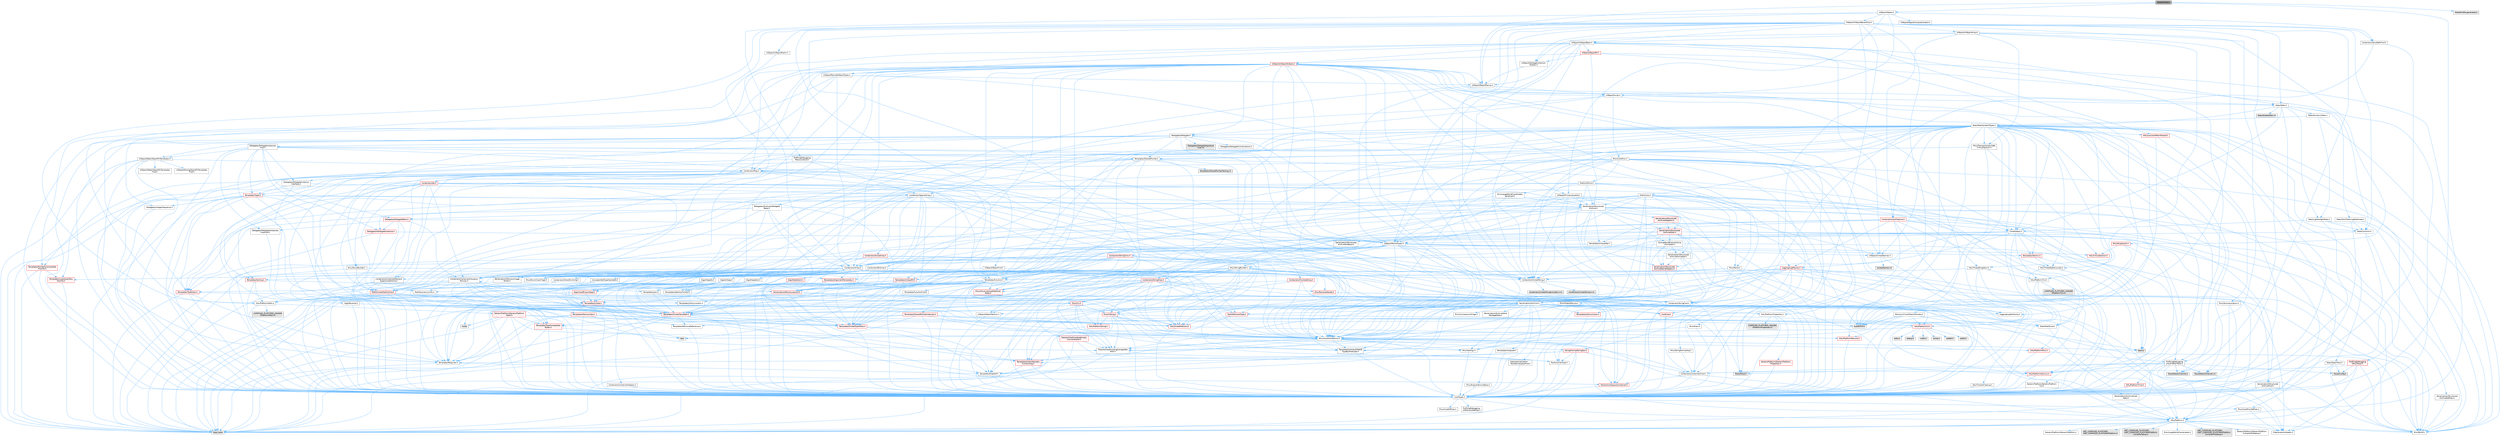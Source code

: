 digraph "MediaProfile.h"
{
 // INTERACTIVE_SVG=YES
 // LATEX_PDF_SIZE
  bgcolor="transparent";
  edge [fontname=Helvetica,fontsize=10,labelfontname=Helvetica,labelfontsize=10];
  node [fontname=Helvetica,fontsize=10,shape=box,height=0.2,width=0.4];
  Node1 [id="Node000001",label="MediaProfile.h",height=0.2,width=0.4,color="gray40", fillcolor="grey60", style="filled", fontcolor="black",tooltip=" "];
  Node1 -> Node2 [id="edge1_Node000001_Node000002",color="steelblue1",style="solid",tooltip=" "];
  Node2 [id="Node000002",label="CoreTypes.h",height=0.2,width=0.4,color="grey40", fillcolor="white", style="filled",URL="$dc/dec/CoreTypes_8h.html",tooltip=" "];
  Node2 -> Node3 [id="edge2_Node000002_Node000003",color="steelblue1",style="solid",tooltip=" "];
  Node3 [id="Node000003",label="HAL/Platform.h",height=0.2,width=0.4,color="grey40", fillcolor="white", style="filled",URL="$d9/dd0/Platform_8h.html",tooltip=" "];
  Node3 -> Node4 [id="edge3_Node000003_Node000004",color="steelblue1",style="solid",tooltip=" "];
  Node4 [id="Node000004",label="Misc/Build.h",height=0.2,width=0.4,color="grey40", fillcolor="white", style="filled",URL="$d3/dbb/Build_8h.html",tooltip=" "];
  Node3 -> Node5 [id="edge4_Node000003_Node000005",color="steelblue1",style="solid",tooltip=" "];
  Node5 [id="Node000005",label="Misc/LargeWorldCoordinates.h",height=0.2,width=0.4,color="grey40", fillcolor="white", style="filled",URL="$d2/dcb/LargeWorldCoordinates_8h.html",tooltip=" "];
  Node3 -> Node6 [id="edge5_Node000003_Node000006",color="steelblue1",style="solid",tooltip=" "];
  Node6 [id="Node000006",label="type_traits",height=0.2,width=0.4,color="grey60", fillcolor="#E0E0E0", style="filled",tooltip=" "];
  Node3 -> Node7 [id="edge6_Node000003_Node000007",color="steelblue1",style="solid",tooltip=" "];
  Node7 [id="Node000007",label="PreprocessorHelpers.h",height=0.2,width=0.4,color="grey40", fillcolor="white", style="filled",URL="$db/ddb/PreprocessorHelpers_8h.html",tooltip=" "];
  Node3 -> Node8 [id="edge7_Node000003_Node000008",color="steelblue1",style="solid",tooltip=" "];
  Node8 [id="Node000008",label="UBT_COMPILED_PLATFORM\l/UBT_COMPILED_PLATFORMPlatform\lCompilerPreSetup.h",height=0.2,width=0.4,color="grey60", fillcolor="#E0E0E0", style="filled",tooltip=" "];
  Node3 -> Node9 [id="edge8_Node000003_Node000009",color="steelblue1",style="solid",tooltip=" "];
  Node9 [id="Node000009",label="GenericPlatform/GenericPlatform\lCompilerPreSetup.h",height=0.2,width=0.4,color="grey40", fillcolor="white", style="filled",URL="$d9/dc8/GenericPlatformCompilerPreSetup_8h.html",tooltip=" "];
  Node3 -> Node10 [id="edge9_Node000003_Node000010",color="steelblue1",style="solid",tooltip=" "];
  Node10 [id="Node000010",label="GenericPlatform/GenericPlatform.h",height=0.2,width=0.4,color="grey40", fillcolor="white", style="filled",URL="$d6/d84/GenericPlatform_8h.html",tooltip=" "];
  Node3 -> Node11 [id="edge10_Node000003_Node000011",color="steelblue1",style="solid",tooltip=" "];
  Node11 [id="Node000011",label="UBT_COMPILED_PLATFORM\l/UBT_COMPILED_PLATFORMPlatform.h",height=0.2,width=0.4,color="grey60", fillcolor="#E0E0E0", style="filled",tooltip=" "];
  Node3 -> Node12 [id="edge11_Node000003_Node000012",color="steelblue1",style="solid",tooltip=" "];
  Node12 [id="Node000012",label="UBT_COMPILED_PLATFORM\l/UBT_COMPILED_PLATFORMPlatform\lCompilerSetup.h",height=0.2,width=0.4,color="grey60", fillcolor="#E0E0E0", style="filled",tooltip=" "];
  Node2 -> Node13 [id="edge12_Node000002_Node000013",color="steelblue1",style="solid",tooltip=" "];
  Node13 [id="Node000013",label="ProfilingDebugging\l/UMemoryDefines.h",height=0.2,width=0.4,color="grey40", fillcolor="white", style="filled",URL="$d2/da2/UMemoryDefines_8h.html",tooltip=" "];
  Node2 -> Node14 [id="edge13_Node000002_Node000014",color="steelblue1",style="solid",tooltip=" "];
  Node14 [id="Node000014",label="Misc/CoreMiscDefines.h",height=0.2,width=0.4,color="grey40", fillcolor="white", style="filled",URL="$da/d38/CoreMiscDefines_8h.html",tooltip=" "];
  Node14 -> Node3 [id="edge14_Node000014_Node000003",color="steelblue1",style="solid",tooltip=" "];
  Node14 -> Node7 [id="edge15_Node000014_Node000007",color="steelblue1",style="solid",tooltip=" "];
  Node2 -> Node15 [id="edge16_Node000002_Node000015",color="steelblue1",style="solid",tooltip=" "];
  Node15 [id="Node000015",label="Misc/CoreDefines.h",height=0.2,width=0.4,color="grey40", fillcolor="white", style="filled",URL="$d3/dd2/CoreDefines_8h.html",tooltip=" "];
  Node1 -> Node16 [id="edge17_Node000001_Node000016",color="steelblue1",style="solid",tooltip=" "];
  Node16 [id="Node000016",label="UObject/Object.h",height=0.2,width=0.4,color="grey40", fillcolor="white", style="filled",URL="$db/dbf/Object_8h.html",tooltip=" "];
  Node16 -> Node17 [id="edge18_Node000016_Node000017",color="steelblue1",style="solid",tooltip=" "];
  Node17 [id="Node000017",label="UObject/Script.h",height=0.2,width=0.4,color="grey40", fillcolor="white", style="filled",URL="$de/dc6/Script_8h.html",tooltip=" "];
  Node17 -> Node18 [id="edge19_Node000017_Node000018",color="steelblue1",style="solid",tooltip=" "];
  Node18 [id="Node000018",label="Delegates/Delegate.h",height=0.2,width=0.4,color="grey40", fillcolor="white", style="filled",URL="$d4/d80/Delegate_8h.html",tooltip=" "];
  Node18 -> Node2 [id="edge20_Node000018_Node000002",color="steelblue1",style="solid",tooltip=" "];
  Node18 -> Node19 [id="edge21_Node000018_Node000019",color="steelblue1",style="solid",tooltip=" "];
  Node19 [id="Node000019",label="Misc/AssertionMacros.h",height=0.2,width=0.4,color="grey40", fillcolor="white", style="filled",URL="$d0/dfa/AssertionMacros_8h.html",tooltip=" "];
  Node19 -> Node2 [id="edge22_Node000019_Node000002",color="steelblue1",style="solid",tooltip=" "];
  Node19 -> Node3 [id="edge23_Node000019_Node000003",color="steelblue1",style="solid",tooltip=" "];
  Node19 -> Node20 [id="edge24_Node000019_Node000020",color="steelblue1",style="solid",tooltip=" "];
  Node20 [id="Node000020",label="HAL/PlatformMisc.h",height=0.2,width=0.4,color="red", fillcolor="#FFF0F0", style="filled",URL="$d0/df5/PlatformMisc_8h.html",tooltip=" "];
  Node20 -> Node2 [id="edge25_Node000020_Node000002",color="steelblue1",style="solid",tooltip=" "];
  Node20 -> Node48 [id="edge26_Node000020_Node000048",color="steelblue1",style="solid",tooltip=" "];
  Node48 [id="Node000048",label="ProfilingDebugging\l/CpuProfilerTrace.h",height=0.2,width=0.4,color="grey40", fillcolor="white", style="filled",URL="$da/dcb/CpuProfilerTrace_8h.html",tooltip=" "];
  Node48 -> Node2 [id="edge27_Node000048_Node000002",color="steelblue1",style="solid",tooltip=" "];
  Node48 -> Node28 [id="edge28_Node000048_Node000028",color="steelblue1",style="solid",tooltip=" "];
  Node28 [id="Node000028",label="Containers/ContainersFwd.h",height=0.2,width=0.4,color="grey40", fillcolor="white", style="filled",URL="$d4/d0a/ContainersFwd_8h.html",tooltip=" "];
  Node28 -> Node3 [id="edge29_Node000028_Node000003",color="steelblue1",style="solid",tooltip=" "];
  Node28 -> Node2 [id="edge30_Node000028_Node000002",color="steelblue1",style="solid",tooltip=" "];
  Node28 -> Node25 [id="edge31_Node000028_Node000025",color="steelblue1",style="solid",tooltip=" "];
  Node25 [id="Node000025",label="Traits/IsContiguousContainer.h",height=0.2,width=0.4,color="red", fillcolor="#FFF0F0", style="filled",URL="$d5/d3c/IsContiguousContainer_8h.html",tooltip=" "];
  Node25 -> Node2 [id="edge32_Node000025_Node000002",color="steelblue1",style="solid",tooltip=" "];
  Node48 -> Node49 [id="edge33_Node000048_Node000049",color="steelblue1",style="solid",tooltip=" "];
  Node49 [id="Node000049",label="HAL/PlatformAtomics.h",height=0.2,width=0.4,color="red", fillcolor="#FFF0F0", style="filled",URL="$d3/d36/PlatformAtomics_8h.html",tooltip=" "];
  Node49 -> Node2 [id="edge34_Node000049_Node000002",color="steelblue1",style="solid",tooltip=" "];
  Node48 -> Node7 [id="edge35_Node000048_Node000007",color="steelblue1",style="solid",tooltip=" "];
  Node48 -> Node4 [id="edge36_Node000048_Node000004",color="steelblue1",style="solid",tooltip=" "];
  Node48 -> Node52 [id="edge37_Node000048_Node000052",color="steelblue1",style="solid",tooltip=" "];
  Node52 [id="Node000052",label="Trace/Config.h",height=0.2,width=0.4,color="grey60", fillcolor="#E0E0E0", style="filled",tooltip=" "];
  Node48 -> Node53 [id="edge38_Node000048_Node000053",color="steelblue1",style="solid",tooltip=" "];
  Node53 [id="Node000053",label="Trace/Detail/Channel.h",height=0.2,width=0.4,color="grey60", fillcolor="#E0E0E0", style="filled",tooltip=" "];
  Node48 -> Node54 [id="edge39_Node000048_Node000054",color="steelblue1",style="solid",tooltip=" "];
  Node54 [id="Node000054",label="Trace/Detail/Channel.inl",height=0.2,width=0.4,color="grey60", fillcolor="#E0E0E0", style="filled",tooltip=" "];
  Node48 -> Node55 [id="edge40_Node000048_Node000055",color="steelblue1",style="solid",tooltip=" "];
  Node55 [id="Node000055",label="Trace/Trace.h",height=0.2,width=0.4,color="grey60", fillcolor="#E0E0E0", style="filled",tooltip=" "];
  Node19 -> Node7 [id="edge41_Node000019_Node000007",color="steelblue1",style="solid",tooltip=" "];
  Node19 -> Node56 [id="edge42_Node000019_Node000056",color="steelblue1",style="solid",tooltip=" "];
  Node56 [id="Node000056",label="Templates/EnableIf.h",height=0.2,width=0.4,color="grey40", fillcolor="white", style="filled",URL="$d7/d60/EnableIf_8h.html",tooltip=" "];
  Node56 -> Node2 [id="edge43_Node000056_Node000002",color="steelblue1",style="solid",tooltip=" "];
  Node19 -> Node57 [id="edge44_Node000019_Node000057",color="steelblue1",style="solid",tooltip=" "];
  Node57 [id="Node000057",label="Templates/IsArrayOrRefOf\lTypeByPredicate.h",height=0.2,width=0.4,color="grey40", fillcolor="white", style="filled",URL="$d6/da1/IsArrayOrRefOfTypeByPredicate_8h.html",tooltip=" "];
  Node57 -> Node2 [id="edge45_Node000057_Node000002",color="steelblue1",style="solid",tooltip=" "];
  Node19 -> Node58 [id="edge46_Node000019_Node000058",color="steelblue1",style="solid",tooltip=" "];
  Node58 [id="Node000058",label="Templates/IsValidVariadic\lFunctionArg.h",height=0.2,width=0.4,color="red", fillcolor="#FFF0F0", style="filled",URL="$d0/dc8/IsValidVariadicFunctionArg_8h.html",tooltip=" "];
  Node58 -> Node2 [id="edge47_Node000058_Node000002",color="steelblue1",style="solid",tooltip=" "];
  Node58 -> Node6 [id="edge48_Node000058_Node000006",color="steelblue1",style="solid",tooltip=" "];
  Node19 -> Node60 [id="edge49_Node000019_Node000060",color="steelblue1",style="solid",tooltip=" "];
  Node60 [id="Node000060",label="Traits/IsCharEncodingCompatible\lWith.h",height=0.2,width=0.4,color="grey40", fillcolor="white", style="filled",URL="$df/dd1/IsCharEncodingCompatibleWith_8h.html",tooltip=" "];
  Node60 -> Node6 [id="edge50_Node000060_Node000006",color="steelblue1",style="solid",tooltip=" "];
  Node60 -> Node61 [id="edge51_Node000060_Node000061",color="steelblue1",style="solid",tooltip=" "];
  Node61 [id="Node000061",label="Traits/IsCharType.h",height=0.2,width=0.4,color="grey40", fillcolor="white", style="filled",URL="$db/d51/IsCharType_8h.html",tooltip=" "];
  Node61 -> Node2 [id="edge52_Node000061_Node000002",color="steelblue1",style="solid",tooltip=" "];
  Node19 -> Node62 [id="edge53_Node000019_Node000062",color="steelblue1",style="solid",tooltip=" "];
  Node62 [id="Node000062",label="Misc/VarArgs.h",height=0.2,width=0.4,color="grey40", fillcolor="white", style="filled",URL="$d5/d6f/VarArgs_8h.html",tooltip=" "];
  Node62 -> Node2 [id="edge54_Node000062_Node000002",color="steelblue1",style="solid",tooltip=" "];
  Node19 -> Node63 [id="edge55_Node000019_Node000063",color="steelblue1",style="solid",tooltip=" "];
  Node63 [id="Node000063",label="String/FormatStringSan.h",height=0.2,width=0.4,color="red", fillcolor="#FFF0F0", style="filled",URL="$d3/d8b/FormatStringSan_8h.html",tooltip=" "];
  Node63 -> Node6 [id="edge56_Node000063_Node000006",color="steelblue1",style="solid",tooltip=" "];
  Node63 -> Node2 [id="edge57_Node000063_Node000002",color="steelblue1",style="solid",tooltip=" "];
  Node63 -> Node64 [id="edge58_Node000063_Node000064",color="steelblue1",style="solid",tooltip=" "];
  Node64 [id="Node000064",label="Templates/Requires.h",height=0.2,width=0.4,color="grey40", fillcolor="white", style="filled",URL="$dc/d96/Requires_8h.html",tooltip=" "];
  Node64 -> Node56 [id="edge59_Node000064_Node000056",color="steelblue1",style="solid",tooltip=" "];
  Node64 -> Node6 [id="edge60_Node000064_Node000006",color="steelblue1",style="solid",tooltip=" "];
  Node63 -> Node58 [id="edge61_Node000063_Node000058",color="steelblue1",style="solid",tooltip=" "];
  Node63 -> Node61 [id="edge62_Node000063_Node000061",color="steelblue1",style="solid",tooltip=" "];
  Node63 -> Node28 [id="edge63_Node000063_Node000028",color="steelblue1",style="solid",tooltip=" "];
  Node19 -> Node69 [id="edge64_Node000019_Node000069",color="steelblue1",style="solid",tooltip=" "];
  Node69 [id="Node000069",label="atomic",height=0.2,width=0.4,color="grey60", fillcolor="#E0E0E0", style="filled",tooltip=" "];
  Node18 -> Node70 [id="edge65_Node000018_Node000070",color="steelblue1",style="solid",tooltip=" "];
  Node70 [id="Node000070",label="UObject/NameTypes.h",height=0.2,width=0.4,color="grey40", fillcolor="white", style="filled",URL="$d6/d35/NameTypes_8h.html",tooltip=" "];
  Node70 -> Node2 [id="edge66_Node000070_Node000002",color="steelblue1",style="solid",tooltip=" "];
  Node70 -> Node19 [id="edge67_Node000070_Node000019",color="steelblue1",style="solid",tooltip=" "];
  Node70 -> Node71 [id="edge68_Node000070_Node000071",color="steelblue1",style="solid",tooltip=" "];
  Node71 [id="Node000071",label="HAL/UnrealMemory.h",height=0.2,width=0.4,color="red", fillcolor="#FFF0F0", style="filled",URL="$d9/d96/UnrealMemory_8h.html",tooltip=" "];
  Node71 -> Node2 [id="edge69_Node000071_Node000002",color="steelblue1",style="solid",tooltip=" "];
  Node71 -> Node88 [id="edge70_Node000071_Node000088",color="steelblue1",style="solid",tooltip=" "];
  Node88 [id="Node000088",label="HAL/PlatformMemory.h",height=0.2,width=0.4,color="red", fillcolor="#FFF0F0", style="filled",URL="$de/d68/PlatformMemory_8h.html",tooltip=" "];
  Node88 -> Node2 [id="edge71_Node000088_Node000002",color="steelblue1",style="solid",tooltip=" "];
  Node70 -> Node92 [id="edge72_Node000070_Node000092",color="steelblue1",style="solid",tooltip=" "];
  Node92 [id="Node000092",label="Templates/UnrealTypeTraits.h",height=0.2,width=0.4,color="red", fillcolor="#FFF0F0", style="filled",URL="$d2/d2d/UnrealTypeTraits_8h.html",tooltip=" "];
  Node92 -> Node2 [id="edge73_Node000092_Node000002",color="steelblue1",style="solid",tooltip=" "];
  Node92 -> Node19 [id="edge74_Node000092_Node000019",color="steelblue1",style="solid",tooltip=" "];
  Node92 -> Node56 [id="edge75_Node000092_Node000056",color="steelblue1",style="solid",tooltip=" "];
  Node70 -> Node97 [id="edge76_Node000070_Node000097",color="steelblue1",style="solid",tooltip=" "];
  Node97 [id="Node000097",label="Templates/UnrealTemplate.h",height=0.2,width=0.4,color="red", fillcolor="#FFF0F0", style="filled",URL="$d4/d24/UnrealTemplate_8h.html",tooltip=" "];
  Node97 -> Node2 [id="edge77_Node000097_Node000002",color="steelblue1",style="solid",tooltip=" "];
  Node97 -> Node71 [id="edge78_Node000097_Node000071",color="steelblue1",style="solid",tooltip=" "];
  Node97 -> Node92 [id="edge79_Node000097_Node000092",color="steelblue1",style="solid",tooltip=" "];
  Node97 -> Node100 [id="edge80_Node000097_Node000100",color="steelblue1",style="solid",tooltip=" "];
  Node100 [id="Node000100",label="Templates/RemoveReference.h",height=0.2,width=0.4,color="grey40", fillcolor="white", style="filled",URL="$da/dbe/RemoveReference_8h.html",tooltip=" "];
  Node100 -> Node2 [id="edge81_Node000100_Node000002",color="steelblue1",style="solid",tooltip=" "];
  Node97 -> Node64 [id="edge82_Node000097_Node000064",color="steelblue1",style="solid",tooltip=" "];
  Node97 -> Node101 [id="edge83_Node000097_Node000101",color="steelblue1",style="solid",tooltip=" "];
  Node101 [id="Node000101",label="Templates/TypeCompatible\lBytes.h",height=0.2,width=0.4,color="red", fillcolor="#FFF0F0", style="filled",URL="$df/d0a/TypeCompatibleBytes_8h.html",tooltip=" "];
  Node101 -> Node2 [id="edge84_Node000101_Node000002",color="steelblue1",style="solid",tooltip=" "];
  Node101 -> Node33 [id="edge85_Node000101_Node000033",color="steelblue1",style="solid",tooltip=" "];
  Node33 [id="Node000033",label="new",height=0.2,width=0.4,color="grey60", fillcolor="#E0E0E0", style="filled",tooltip=" "];
  Node101 -> Node6 [id="edge86_Node000101_Node000006",color="steelblue1",style="solid",tooltip=" "];
  Node97 -> Node25 [id="edge87_Node000097_Node000025",color="steelblue1",style="solid",tooltip=" "];
  Node97 -> Node6 [id="edge88_Node000097_Node000006",color="steelblue1",style="solid",tooltip=" "];
  Node70 -> Node103 [id="edge89_Node000070_Node000103",color="steelblue1",style="solid",tooltip=" "];
  Node103 [id="Node000103",label="Containers/UnrealString.h",height=0.2,width=0.4,color="grey40", fillcolor="white", style="filled",URL="$d5/dba/UnrealString_8h.html",tooltip=" "];
  Node103 -> Node104 [id="edge90_Node000103_Node000104",color="steelblue1",style="solid",tooltip=" "];
  Node104 [id="Node000104",label="Containers/UnrealStringIncludes.h.inl",height=0.2,width=0.4,color="grey60", fillcolor="#E0E0E0", style="filled",tooltip=" "];
  Node103 -> Node105 [id="edge91_Node000103_Node000105",color="steelblue1",style="solid",tooltip=" "];
  Node105 [id="Node000105",label="Containers/UnrealString.h.inl",height=0.2,width=0.4,color="grey60", fillcolor="#E0E0E0", style="filled",tooltip=" "];
  Node103 -> Node106 [id="edge92_Node000103_Node000106",color="steelblue1",style="solid",tooltip=" "];
  Node106 [id="Node000106",label="Misc/StringFormatArg.h",height=0.2,width=0.4,color="grey40", fillcolor="white", style="filled",URL="$d2/d16/StringFormatArg_8h.html",tooltip=" "];
  Node106 -> Node28 [id="edge93_Node000106_Node000028",color="steelblue1",style="solid",tooltip=" "];
  Node70 -> Node107 [id="edge94_Node000070_Node000107",color="steelblue1",style="solid",tooltip=" "];
  Node107 [id="Node000107",label="HAL/CriticalSection.h",height=0.2,width=0.4,color="red", fillcolor="#FFF0F0", style="filled",URL="$d6/d90/CriticalSection_8h.html",tooltip=" "];
  Node70 -> Node110 [id="edge95_Node000070_Node000110",color="steelblue1",style="solid",tooltip=" "];
  Node110 [id="Node000110",label="Containers/StringConv.h",height=0.2,width=0.4,color="red", fillcolor="#FFF0F0", style="filled",URL="$d3/ddf/StringConv_8h.html",tooltip=" "];
  Node110 -> Node2 [id="edge96_Node000110_Node000002",color="steelblue1",style="solid",tooltip=" "];
  Node110 -> Node19 [id="edge97_Node000110_Node000019",color="steelblue1",style="solid",tooltip=" "];
  Node110 -> Node111 [id="edge98_Node000110_Node000111",color="steelblue1",style="solid",tooltip=" "];
  Node111 [id="Node000111",label="Containers/ContainerAllocation\lPolicies.h",height=0.2,width=0.4,color="grey40", fillcolor="white", style="filled",URL="$d7/dff/ContainerAllocationPolicies_8h.html",tooltip=" "];
  Node111 -> Node2 [id="edge99_Node000111_Node000002",color="steelblue1",style="solid",tooltip=" "];
  Node111 -> Node112 [id="edge100_Node000111_Node000112",color="steelblue1",style="solid",tooltip=" "];
  Node112 [id="Node000112",label="Containers/ContainerHelpers.h",height=0.2,width=0.4,color="grey40", fillcolor="white", style="filled",URL="$d7/d33/ContainerHelpers_8h.html",tooltip=" "];
  Node112 -> Node2 [id="edge101_Node000112_Node000002",color="steelblue1",style="solid",tooltip=" "];
  Node111 -> Node111 [id="edge102_Node000111_Node000111",color="steelblue1",style="solid",tooltip=" "];
  Node111 -> Node113 [id="edge103_Node000111_Node000113",color="steelblue1",style="solid",tooltip=" "];
  Node113 [id="Node000113",label="HAL/PlatformMath.h",height=0.2,width=0.4,color="grey40", fillcolor="white", style="filled",URL="$dc/d53/PlatformMath_8h.html",tooltip=" "];
  Node113 -> Node2 [id="edge104_Node000113_Node000002",color="steelblue1",style="solid",tooltip=" "];
  Node113 -> Node114 [id="edge105_Node000113_Node000114",color="steelblue1",style="solid",tooltip=" "];
  Node114 [id="Node000114",label="GenericPlatform/GenericPlatform\lMath.h",height=0.2,width=0.4,color="red", fillcolor="#FFF0F0", style="filled",URL="$d5/d79/GenericPlatformMath_8h.html",tooltip=" "];
  Node114 -> Node2 [id="edge106_Node000114_Node000002",color="steelblue1",style="solid",tooltip=" "];
  Node114 -> Node28 [id="edge107_Node000114_Node000028",color="steelblue1",style="solid",tooltip=" "];
  Node114 -> Node32 [id="edge108_Node000114_Node000032",color="steelblue1",style="solid",tooltip=" "];
  Node32 [id="Node000032",label="HAL/PlatformCrt.h",height=0.2,width=0.4,color="red", fillcolor="#FFF0F0", style="filled",URL="$d8/d75/PlatformCrt_8h.html",tooltip=" "];
  Node32 -> Node33 [id="edge109_Node000032_Node000033",color="steelblue1",style="solid",tooltip=" "];
  Node32 -> Node34 [id="edge110_Node000032_Node000034",color="steelblue1",style="solid",tooltip=" "];
  Node34 [id="Node000034",label="wchar.h",height=0.2,width=0.4,color="grey60", fillcolor="#E0E0E0", style="filled",tooltip=" "];
  Node32 -> Node35 [id="edge111_Node000032_Node000035",color="steelblue1",style="solid",tooltip=" "];
  Node35 [id="Node000035",label="stddef.h",height=0.2,width=0.4,color="grey60", fillcolor="#E0E0E0", style="filled",tooltip=" "];
  Node32 -> Node36 [id="edge112_Node000032_Node000036",color="steelblue1",style="solid",tooltip=" "];
  Node36 [id="Node000036",label="stdlib.h",height=0.2,width=0.4,color="grey60", fillcolor="#E0E0E0", style="filled",tooltip=" "];
  Node32 -> Node37 [id="edge113_Node000032_Node000037",color="steelblue1",style="solid",tooltip=" "];
  Node37 [id="Node000037",label="stdio.h",height=0.2,width=0.4,color="grey60", fillcolor="#E0E0E0", style="filled",tooltip=" "];
  Node32 -> Node38 [id="edge114_Node000032_Node000038",color="steelblue1",style="solid",tooltip=" "];
  Node38 [id="Node000038",label="stdarg.h",height=0.2,width=0.4,color="grey60", fillcolor="#E0E0E0", style="filled",tooltip=" "];
  Node32 -> Node39 [id="edge115_Node000032_Node000039",color="steelblue1",style="solid",tooltip=" "];
  Node39 [id="Node000039",label="math.h",height=0.2,width=0.4,color="grey60", fillcolor="#E0E0E0", style="filled",tooltip=" "];
  Node114 -> Node92 [id="edge116_Node000114_Node000092",color="steelblue1",style="solid",tooltip=" "];
  Node114 -> Node64 [id="edge117_Node000114_Node000064",color="steelblue1",style="solid",tooltip=" "];
  Node114 -> Node101 [id="edge118_Node000114_Node000101",color="steelblue1",style="solid",tooltip=" "];
  Node114 -> Node119 [id="edge119_Node000114_Node000119",color="steelblue1",style="solid",tooltip=" "];
  Node119 [id="Node000119",label="limits",height=0.2,width=0.4,color="grey60", fillcolor="#E0E0E0", style="filled",tooltip=" "];
  Node114 -> Node6 [id="edge120_Node000114_Node000006",color="steelblue1",style="solid",tooltip=" "];
  Node113 -> Node120 [id="edge121_Node000113_Node000120",color="steelblue1",style="solid",tooltip=" "];
  Node120 [id="Node000120",label="COMPILED_PLATFORM_HEADER\l(PlatformMath.h)",height=0.2,width=0.4,color="grey60", fillcolor="#E0E0E0", style="filled",tooltip=" "];
  Node111 -> Node71 [id="edge122_Node000111_Node000071",color="steelblue1",style="solid",tooltip=" "];
  Node111 -> Node42 [id="edge123_Node000111_Node000042",color="steelblue1",style="solid",tooltip=" "];
  Node42 [id="Node000042",label="Math/NumericLimits.h",height=0.2,width=0.4,color="grey40", fillcolor="white", style="filled",URL="$df/d1b/NumericLimits_8h.html",tooltip=" "];
  Node42 -> Node2 [id="edge124_Node000042_Node000002",color="steelblue1",style="solid",tooltip=" "];
  Node111 -> Node19 [id="edge125_Node000111_Node000019",color="steelblue1",style="solid",tooltip=" "];
  Node111 -> Node121 [id="edge126_Node000111_Node000121",color="steelblue1",style="solid",tooltip=" "];
  Node121 [id="Node000121",label="Templates/IsPolymorphic.h",height=0.2,width=0.4,color="grey40", fillcolor="white", style="filled",URL="$dc/d20/IsPolymorphic_8h.html",tooltip=" "];
  Node111 -> Node122 [id="edge127_Node000111_Node000122",color="steelblue1",style="solid",tooltip=" "];
  Node122 [id="Node000122",label="Templates/MemoryOps.h",height=0.2,width=0.4,color="red", fillcolor="#FFF0F0", style="filled",URL="$db/dea/MemoryOps_8h.html",tooltip=" "];
  Node122 -> Node2 [id="edge128_Node000122_Node000002",color="steelblue1",style="solid",tooltip=" "];
  Node122 -> Node71 [id="edge129_Node000122_Node000071",color="steelblue1",style="solid",tooltip=" "];
  Node122 -> Node64 [id="edge130_Node000122_Node000064",color="steelblue1",style="solid",tooltip=" "];
  Node122 -> Node92 [id="edge131_Node000122_Node000092",color="steelblue1",style="solid",tooltip=" "];
  Node122 -> Node33 [id="edge132_Node000122_Node000033",color="steelblue1",style="solid",tooltip=" "];
  Node122 -> Node6 [id="edge133_Node000122_Node000006",color="steelblue1",style="solid",tooltip=" "];
  Node111 -> Node101 [id="edge134_Node000111_Node000101",color="steelblue1",style="solid",tooltip=" "];
  Node111 -> Node6 [id="edge135_Node000111_Node000006",color="steelblue1",style="solid",tooltip=" "];
  Node110 -> Node123 [id="edge136_Node000110_Node000123",color="steelblue1",style="solid",tooltip=" "];
  Node123 [id="Node000123",label="Containers/Array.h",height=0.2,width=0.4,color="grey40", fillcolor="white", style="filled",URL="$df/dd0/Array_8h.html",tooltip=" "];
  Node123 -> Node2 [id="edge137_Node000123_Node000002",color="steelblue1",style="solid",tooltip=" "];
  Node123 -> Node19 [id="edge138_Node000123_Node000019",color="steelblue1",style="solid",tooltip=" "];
  Node123 -> Node124 [id="edge139_Node000123_Node000124",color="steelblue1",style="solid",tooltip=" "];
  Node124 [id="Node000124",label="Misc/IntrusiveUnsetOptional\lState.h",height=0.2,width=0.4,color="red", fillcolor="#FFF0F0", style="filled",URL="$d2/d0a/IntrusiveUnsetOptionalState_8h.html",tooltip=" "];
  Node123 -> Node126 [id="edge140_Node000123_Node000126",color="steelblue1",style="solid",tooltip=" "];
  Node126 [id="Node000126",label="Misc/ReverseIterate.h",height=0.2,width=0.4,color="red", fillcolor="#FFF0F0", style="filled",URL="$db/de3/ReverseIterate_8h.html",tooltip=" "];
  Node126 -> Node3 [id="edge141_Node000126_Node000003",color="steelblue1",style="solid",tooltip=" "];
  Node123 -> Node71 [id="edge142_Node000123_Node000071",color="steelblue1",style="solid",tooltip=" "];
  Node123 -> Node92 [id="edge143_Node000123_Node000092",color="steelblue1",style="solid",tooltip=" "];
  Node123 -> Node97 [id="edge144_Node000123_Node000097",color="steelblue1",style="solid",tooltip=" "];
  Node123 -> Node128 [id="edge145_Node000123_Node000128",color="steelblue1",style="solid",tooltip=" "];
  Node128 [id="Node000128",label="Containers/AllowShrinking.h",height=0.2,width=0.4,color="grey40", fillcolor="white", style="filled",URL="$d7/d1a/AllowShrinking_8h.html",tooltip=" "];
  Node128 -> Node2 [id="edge146_Node000128_Node000002",color="steelblue1",style="solid",tooltip=" "];
  Node123 -> Node111 [id="edge147_Node000123_Node000111",color="steelblue1",style="solid",tooltip=" "];
  Node123 -> Node129 [id="edge148_Node000123_Node000129",color="steelblue1",style="solid",tooltip=" "];
  Node129 [id="Node000129",label="Containers/ContainerElement\lTypeCompatibility.h",height=0.2,width=0.4,color="grey40", fillcolor="white", style="filled",URL="$df/ddf/ContainerElementTypeCompatibility_8h.html",tooltip=" "];
  Node129 -> Node2 [id="edge149_Node000129_Node000002",color="steelblue1",style="solid",tooltip=" "];
  Node129 -> Node92 [id="edge150_Node000129_Node000092",color="steelblue1",style="solid",tooltip=" "];
  Node123 -> Node130 [id="edge151_Node000123_Node000130",color="steelblue1",style="solid",tooltip=" "];
  Node130 [id="Node000130",label="Serialization/Archive.h",height=0.2,width=0.4,color="grey40", fillcolor="white", style="filled",URL="$d7/d3b/Archive_8h.html",tooltip=" "];
  Node130 -> Node27 [id="edge152_Node000130_Node000027",color="steelblue1",style="solid",tooltip=" "];
  Node27 [id="Node000027",label="CoreFwd.h",height=0.2,width=0.4,color="red", fillcolor="#FFF0F0", style="filled",URL="$d1/d1e/CoreFwd_8h.html",tooltip=" "];
  Node27 -> Node2 [id="edge153_Node000027_Node000002",color="steelblue1",style="solid",tooltip=" "];
  Node27 -> Node28 [id="edge154_Node000027_Node000028",color="steelblue1",style="solid",tooltip=" "];
  Node27 -> Node29 [id="edge155_Node000027_Node000029",color="steelblue1",style="solid",tooltip=" "];
  Node29 [id="Node000029",label="Math/MathFwd.h",height=0.2,width=0.4,color="grey40", fillcolor="white", style="filled",URL="$d2/d10/MathFwd_8h.html",tooltip=" "];
  Node29 -> Node3 [id="edge156_Node000029_Node000003",color="steelblue1",style="solid",tooltip=" "];
  Node130 -> Node2 [id="edge157_Node000130_Node000002",color="steelblue1",style="solid",tooltip=" "];
  Node130 -> Node131 [id="edge158_Node000130_Node000131",color="steelblue1",style="solid",tooltip=" "];
  Node131 [id="Node000131",label="HAL/PlatformProperties.h",height=0.2,width=0.4,color="grey40", fillcolor="white", style="filled",URL="$d9/db0/PlatformProperties_8h.html",tooltip=" "];
  Node131 -> Node2 [id="edge159_Node000131_Node000002",color="steelblue1",style="solid",tooltip=" "];
  Node131 -> Node132 [id="edge160_Node000131_Node000132",color="steelblue1",style="solid",tooltip=" "];
  Node132 [id="Node000132",label="GenericPlatform/GenericPlatform\lProperties.h",height=0.2,width=0.4,color="red", fillcolor="#FFF0F0", style="filled",URL="$d2/dcd/GenericPlatformProperties_8h.html",tooltip=" "];
  Node132 -> Node2 [id="edge161_Node000132_Node000002",color="steelblue1",style="solid",tooltip=" "];
  Node131 -> Node133 [id="edge162_Node000131_Node000133",color="steelblue1",style="solid",tooltip=" "];
  Node133 [id="Node000133",label="COMPILED_PLATFORM_HEADER\l(PlatformProperties.h)",height=0.2,width=0.4,color="grey60", fillcolor="#E0E0E0", style="filled",tooltip=" "];
  Node130 -> Node134 [id="edge163_Node000130_Node000134",color="steelblue1",style="solid",tooltip=" "];
  Node134 [id="Node000134",label="Internationalization\l/TextNamespaceFwd.h",height=0.2,width=0.4,color="grey40", fillcolor="white", style="filled",URL="$d8/d97/TextNamespaceFwd_8h.html",tooltip=" "];
  Node134 -> Node2 [id="edge164_Node000134_Node000002",color="steelblue1",style="solid",tooltip=" "];
  Node130 -> Node29 [id="edge165_Node000130_Node000029",color="steelblue1",style="solid",tooltip=" "];
  Node130 -> Node19 [id="edge166_Node000130_Node000019",color="steelblue1",style="solid",tooltip=" "];
  Node130 -> Node4 [id="edge167_Node000130_Node000004",color="steelblue1",style="solid",tooltip=" "];
  Node130 -> Node43 [id="edge168_Node000130_Node000043",color="steelblue1",style="solid",tooltip=" "];
  Node43 [id="Node000043",label="Misc/CompressionFlags.h",height=0.2,width=0.4,color="grey40", fillcolor="white", style="filled",URL="$d9/d76/CompressionFlags_8h.html",tooltip=" "];
  Node130 -> Node135 [id="edge169_Node000130_Node000135",color="steelblue1",style="solid",tooltip=" "];
  Node135 [id="Node000135",label="Misc/EngineVersionBase.h",height=0.2,width=0.4,color="grey40", fillcolor="white", style="filled",URL="$d5/d2b/EngineVersionBase_8h.html",tooltip=" "];
  Node135 -> Node2 [id="edge170_Node000135_Node000002",color="steelblue1",style="solid",tooltip=" "];
  Node130 -> Node62 [id="edge171_Node000130_Node000062",color="steelblue1",style="solid",tooltip=" "];
  Node130 -> Node136 [id="edge172_Node000130_Node000136",color="steelblue1",style="solid",tooltip=" "];
  Node136 [id="Node000136",label="Serialization/ArchiveCook\lData.h",height=0.2,width=0.4,color="grey40", fillcolor="white", style="filled",URL="$dc/db6/ArchiveCookData_8h.html",tooltip=" "];
  Node136 -> Node3 [id="edge173_Node000136_Node000003",color="steelblue1",style="solid",tooltip=" "];
  Node130 -> Node137 [id="edge174_Node000130_Node000137",color="steelblue1",style="solid",tooltip=" "];
  Node137 [id="Node000137",label="Serialization/ArchiveSave\lPackageData.h",height=0.2,width=0.4,color="grey40", fillcolor="white", style="filled",URL="$d1/d37/ArchiveSavePackageData_8h.html",tooltip=" "];
  Node130 -> Node56 [id="edge175_Node000130_Node000056",color="steelblue1",style="solid",tooltip=" "];
  Node130 -> Node57 [id="edge176_Node000130_Node000057",color="steelblue1",style="solid",tooltip=" "];
  Node130 -> Node138 [id="edge177_Node000130_Node000138",color="steelblue1",style="solid",tooltip=" "];
  Node138 [id="Node000138",label="Templates/IsEnumClass.h",height=0.2,width=0.4,color="red", fillcolor="#FFF0F0", style="filled",URL="$d7/d15/IsEnumClass_8h.html",tooltip=" "];
  Node138 -> Node2 [id="edge178_Node000138_Node000002",color="steelblue1",style="solid",tooltip=" "];
  Node130 -> Node118 [id="edge179_Node000130_Node000118",color="steelblue1",style="solid",tooltip=" "];
  Node118 [id="Node000118",label="Templates/IsSigned.h",height=0.2,width=0.4,color="grey40", fillcolor="white", style="filled",URL="$d8/dd8/IsSigned_8h.html",tooltip=" "];
  Node118 -> Node2 [id="edge180_Node000118_Node000002",color="steelblue1",style="solid",tooltip=" "];
  Node130 -> Node58 [id="edge181_Node000130_Node000058",color="steelblue1",style="solid",tooltip=" "];
  Node130 -> Node97 [id="edge182_Node000130_Node000097",color="steelblue1",style="solid",tooltip=" "];
  Node130 -> Node60 [id="edge183_Node000130_Node000060",color="steelblue1",style="solid",tooltip=" "];
  Node130 -> Node139 [id="edge184_Node000130_Node000139",color="steelblue1",style="solid",tooltip=" "];
  Node139 [id="Node000139",label="UObject/ObjectVersion.h",height=0.2,width=0.4,color="grey40", fillcolor="white", style="filled",URL="$da/d63/ObjectVersion_8h.html",tooltip=" "];
  Node139 -> Node2 [id="edge185_Node000139_Node000002",color="steelblue1",style="solid",tooltip=" "];
  Node123 -> Node140 [id="edge186_Node000123_Node000140",color="steelblue1",style="solid",tooltip=" "];
  Node140 [id="Node000140",label="Serialization/MemoryImage\lWriter.h",height=0.2,width=0.4,color="grey40", fillcolor="white", style="filled",URL="$d0/d08/MemoryImageWriter_8h.html",tooltip=" "];
  Node140 -> Node2 [id="edge187_Node000140_Node000002",color="steelblue1",style="solid",tooltip=" "];
  Node140 -> Node141 [id="edge188_Node000140_Node000141",color="steelblue1",style="solid",tooltip=" "];
  Node141 [id="Node000141",label="Serialization/MemoryLayout.h",height=0.2,width=0.4,color="red", fillcolor="#FFF0F0", style="filled",URL="$d7/d66/MemoryLayout_8h.html",tooltip=" "];
  Node141 -> Node22 [id="edge189_Node000141_Node000022",color="steelblue1",style="solid",tooltip=" "];
  Node22 [id="Node000022",label="Containers/StringFwd.h",height=0.2,width=0.4,color="grey40", fillcolor="white", style="filled",URL="$df/d37/StringFwd_8h.html",tooltip=" "];
  Node22 -> Node2 [id="edge190_Node000022_Node000002",color="steelblue1",style="solid",tooltip=" "];
  Node22 -> Node23 [id="edge191_Node000022_Node000023",color="steelblue1",style="solid",tooltip=" "];
  Node23 [id="Node000023",label="Traits/ElementType.h",height=0.2,width=0.4,color="red", fillcolor="#FFF0F0", style="filled",URL="$d5/d4f/ElementType_8h.html",tooltip=" "];
  Node23 -> Node3 [id="edge192_Node000023_Node000003",color="steelblue1",style="solid",tooltip=" "];
  Node23 -> Node6 [id="edge193_Node000023_Node000006",color="steelblue1",style="solid",tooltip=" "];
  Node22 -> Node25 [id="edge194_Node000022_Node000025",color="steelblue1",style="solid",tooltip=" "];
  Node141 -> Node71 [id="edge195_Node000141_Node000071",color="steelblue1",style="solid",tooltip=" "];
  Node141 -> Node56 [id="edge196_Node000141_Node000056",color="steelblue1",style="solid",tooltip=" "];
  Node141 -> Node121 [id="edge197_Node000141_Node000121",color="steelblue1",style="solid",tooltip=" "];
  Node141 -> Node97 [id="edge198_Node000141_Node000097",color="steelblue1",style="solid",tooltip=" "];
  Node123 -> Node154 [id="edge199_Node000123_Node000154",color="steelblue1",style="solid",tooltip=" "];
  Node154 [id="Node000154",label="Algo/Heapify.h",height=0.2,width=0.4,color="grey40", fillcolor="white", style="filled",URL="$d0/d2a/Heapify_8h.html",tooltip=" "];
  Node154 -> Node155 [id="edge200_Node000154_Node000155",color="steelblue1",style="solid",tooltip=" "];
  Node155 [id="Node000155",label="Algo/Impl/BinaryHeap.h",height=0.2,width=0.4,color="red", fillcolor="#FFF0F0", style="filled",URL="$d7/da3/Algo_2Impl_2BinaryHeap_8h.html",tooltip=" "];
  Node155 -> Node156 [id="edge201_Node000155_Node000156",color="steelblue1",style="solid",tooltip=" "];
  Node156 [id="Node000156",label="Templates/Invoke.h",height=0.2,width=0.4,color="red", fillcolor="#FFF0F0", style="filled",URL="$d7/deb/Invoke_8h.html",tooltip=" "];
  Node156 -> Node2 [id="edge202_Node000156_Node000002",color="steelblue1",style="solid",tooltip=" "];
  Node156 -> Node97 [id="edge203_Node000156_Node000097",color="steelblue1",style="solid",tooltip=" "];
  Node156 -> Node6 [id="edge204_Node000156_Node000006",color="steelblue1",style="solid",tooltip=" "];
  Node155 -> Node6 [id="edge205_Node000155_Node000006",color="steelblue1",style="solid",tooltip=" "];
  Node154 -> Node160 [id="edge206_Node000154_Node000160",color="steelblue1",style="solid",tooltip=" "];
  Node160 [id="Node000160",label="Templates/IdentityFunctor.h",height=0.2,width=0.4,color="grey40", fillcolor="white", style="filled",URL="$d7/d2e/IdentityFunctor_8h.html",tooltip=" "];
  Node160 -> Node3 [id="edge207_Node000160_Node000003",color="steelblue1",style="solid",tooltip=" "];
  Node154 -> Node156 [id="edge208_Node000154_Node000156",color="steelblue1",style="solid",tooltip=" "];
  Node154 -> Node161 [id="edge209_Node000154_Node000161",color="steelblue1",style="solid",tooltip=" "];
  Node161 [id="Node000161",label="Templates/Less.h",height=0.2,width=0.4,color="grey40", fillcolor="white", style="filled",URL="$de/dc8/Less_8h.html",tooltip=" "];
  Node161 -> Node2 [id="edge210_Node000161_Node000002",color="steelblue1",style="solid",tooltip=" "];
  Node161 -> Node97 [id="edge211_Node000161_Node000097",color="steelblue1",style="solid",tooltip=" "];
  Node154 -> Node97 [id="edge212_Node000154_Node000097",color="steelblue1",style="solid",tooltip=" "];
  Node123 -> Node162 [id="edge213_Node000123_Node000162",color="steelblue1",style="solid",tooltip=" "];
  Node162 [id="Node000162",label="Algo/HeapSort.h",height=0.2,width=0.4,color="grey40", fillcolor="white", style="filled",URL="$d3/d92/HeapSort_8h.html",tooltip=" "];
  Node162 -> Node155 [id="edge214_Node000162_Node000155",color="steelblue1",style="solid",tooltip=" "];
  Node162 -> Node160 [id="edge215_Node000162_Node000160",color="steelblue1",style="solid",tooltip=" "];
  Node162 -> Node161 [id="edge216_Node000162_Node000161",color="steelblue1",style="solid",tooltip=" "];
  Node162 -> Node97 [id="edge217_Node000162_Node000097",color="steelblue1",style="solid",tooltip=" "];
  Node123 -> Node163 [id="edge218_Node000123_Node000163",color="steelblue1",style="solid",tooltip=" "];
  Node163 [id="Node000163",label="Algo/IsHeap.h",height=0.2,width=0.4,color="grey40", fillcolor="white", style="filled",URL="$de/d32/IsHeap_8h.html",tooltip=" "];
  Node163 -> Node155 [id="edge219_Node000163_Node000155",color="steelblue1",style="solid",tooltip=" "];
  Node163 -> Node160 [id="edge220_Node000163_Node000160",color="steelblue1",style="solid",tooltip=" "];
  Node163 -> Node156 [id="edge221_Node000163_Node000156",color="steelblue1",style="solid",tooltip=" "];
  Node163 -> Node161 [id="edge222_Node000163_Node000161",color="steelblue1",style="solid",tooltip=" "];
  Node163 -> Node97 [id="edge223_Node000163_Node000097",color="steelblue1",style="solid",tooltip=" "];
  Node123 -> Node155 [id="edge224_Node000123_Node000155",color="steelblue1",style="solid",tooltip=" "];
  Node123 -> Node164 [id="edge225_Node000123_Node000164",color="steelblue1",style="solid",tooltip=" "];
  Node164 [id="Node000164",label="Algo/StableSort.h",height=0.2,width=0.4,color="red", fillcolor="#FFF0F0", style="filled",URL="$d7/d3c/StableSort_8h.html",tooltip=" "];
  Node164 -> Node160 [id="edge226_Node000164_Node000160",color="steelblue1",style="solid",tooltip=" "];
  Node164 -> Node156 [id="edge227_Node000164_Node000156",color="steelblue1",style="solid",tooltip=" "];
  Node164 -> Node161 [id="edge228_Node000164_Node000161",color="steelblue1",style="solid",tooltip=" "];
  Node164 -> Node97 [id="edge229_Node000164_Node000097",color="steelblue1",style="solid",tooltip=" "];
  Node123 -> Node167 [id="edge230_Node000123_Node000167",color="steelblue1",style="solid",tooltip=" "];
  Node167 [id="Node000167",label="Concepts/GetTypeHashable.h",height=0.2,width=0.4,color="grey40", fillcolor="white", style="filled",URL="$d3/da2/GetTypeHashable_8h.html",tooltip=" "];
  Node167 -> Node2 [id="edge231_Node000167_Node000002",color="steelblue1",style="solid",tooltip=" "];
  Node167 -> Node145 [id="edge232_Node000167_Node000145",color="steelblue1",style="solid",tooltip=" "];
  Node145 [id="Node000145",label="Templates/TypeHash.h",height=0.2,width=0.4,color="red", fillcolor="#FFF0F0", style="filled",URL="$d1/d62/TypeHash_8h.html",tooltip=" "];
  Node145 -> Node2 [id="edge233_Node000145_Node000002",color="steelblue1",style="solid",tooltip=" "];
  Node145 -> Node64 [id="edge234_Node000145_Node000064",color="steelblue1",style="solid",tooltip=" "];
  Node145 -> Node146 [id="edge235_Node000145_Node000146",color="steelblue1",style="solid",tooltip=" "];
  Node146 [id="Node000146",label="Misc/Crc.h",height=0.2,width=0.4,color="red", fillcolor="#FFF0F0", style="filled",URL="$d4/dd2/Crc_8h.html",tooltip=" "];
  Node146 -> Node2 [id="edge236_Node000146_Node000002",color="steelblue1",style="solid",tooltip=" "];
  Node146 -> Node73 [id="edge237_Node000146_Node000073",color="steelblue1",style="solid",tooltip=" "];
  Node73 [id="Node000073",label="HAL/PlatformString.h",height=0.2,width=0.4,color="red", fillcolor="#FFF0F0", style="filled",URL="$db/db5/PlatformString_8h.html",tooltip=" "];
  Node73 -> Node2 [id="edge238_Node000073_Node000002",color="steelblue1",style="solid",tooltip=" "];
  Node146 -> Node19 [id="edge239_Node000146_Node000019",color="steelblue1",style="solid",tooltip=" "];
  Node146 -> Node147 [id="edge240_Node000146_Node000147",color="steelblue1",style="solid",tooltip=" "];
  Node147 [id="Node000147",label="Misc/CString.h",height=0.2,width=0.4,color="red", fillcolor="#FFF0F0", style="filled",URL="$d2/d49/CString_8h.html",tooltip=" "];
  Node147 -> Node2 [id="edge241_Node000147_Node000002",color="steelblue1",style="solid",tooltip=" "];
  Node147 -> Node32 [id="edge242_Node000147_Node000032",color="steelblue1",style="solid",tooltip=" "];
  Node147 -> Node73 [id="edge243_Node000147_Node000073",color="steelblue1",style="solid",tooltip=" "];
  Node147 -> Node19 [id="edge244_Node000147_Node000019",color="steelblue1",style="solid",tooltip=" "];
  Node147 -> Node62 [id="edge245_Node000147_Node000062",color="steelblue1",style="solid",tooltip=" "];
  Node147 -> Node57 [id="edge246_Node000147_Node000057",color="steelblue1",style="solid",tooltip=" "];
  Node147 -> Node58 [id="edge247_Node000147_Node000058",color="steelblue1",style="solid",tooltip=" "];
  Node147 -> Node60 [id="edge248_Node000147_Node000060",color="steelblue1",style="solid",tooltip=" "];
  Node146 -> Node92 [id="edge249_Node000146_Node000092",color="steelblue1",style="solid",tooltip=" "];
  Node146 -> Node61 [id="edge250_Node000146_Node000061",color="steelblue1",style="solid",tooltip=" "];
  Node145 -> Node6 [id="edge251_Node000145_Node000006",color="steelblue1",style="solid",tooltip=" "];
  Node123 -> Node160 [id="edge252_Node000123_Node000160",color="steelblue1",style="solid",tooltip=" "];
  Node123 -> Node156 [id="edge253_Node000123_Node000156",color="steelblue1",style="solid",tooltip=" "];
  Node123 -> Node161 [id="edge254_Node000123_Node000161",color="steelblue1",style="solid",tooltip=" "];
  Node123 -> Node168 [id="edge255_Node000123_Node000168",color="steelblue1",style="solid",tooltip=" "];
  Node168 [id="Node000168",label="Templates/LosesQualifiers\lFromTo.h",height=0.2,width=0.4,color="red", fillcolor="#FFF0F0", style="filled",URL="$d2/db3/LosesQualifiersFromTo_8h.html",tooltip=" "];
  Node168 -> Node6 [id="edge256_Node000168_Node000006",color="steelblue1",style="solid",tooltip=" "];
  Node123 -> Node64 [id="edge257_Node000123_Node000064",color="steelblue1",style="solid",tooltip=" "];
  Node123 -> Node169 [id="edge258_Node000123_Node000169",color="steelblue1",style="solid",tooltip=" "];
  Node169 [id="Node000169",label="Templates/Sorting.h",height=0.2,width=0.4,color="red", fillcolor="#FFF0F0", style="filled",URL="$d3/d9e/Sorting_8h.html",tooltip=" "];
  Node169 -> Node2 [id="edge259_Node000169_Node000002",color="steelblue1",style="solid",tooltip=" "];
  Node169 -> Node113 [id="edge260_Node000169_Node000113",color="steelblue1",style="solid",tooltip=" "];
  Node169 -> Node161 [id="edge261_Node000169_Node000161",color="steelblue1",style="solid",tooltip=" "];
  Node123 -> Node173 [id="edge262_Node000123_Node000173",color="steelblue1",style="solid",tooltip=" "];
  Node173 [id="Node000173",label="Templates/AlignmentTemplates.h",height=0.2,width=0.4,color="red", fillcolor="#FFF0F0", style="filled",URL="$dd/d32/AlignmentTemplates_8h.html",tooltip=" "];
  Node173 -> Node2 [id="edge263_Node000173_Node000002",color="steelblue1",style="solid",tooltip=" "];
  Node123 -> Node23 [id="edge264_Node000123_Node000023",color="steelblue1",style="solid",tooltip=" "];
  Node123 -> Node119 [id="edge265_Node000123_Node000119",color="steelblue1",style="solid",tooltip=" "];
  Node123 -> Node6 [id="edge266_Node000123_Node000006",color="steelblue1",style="solid",tooltip=" "];
  Node110 -> Node147 [id="edge267_Node000110_Node000147",color="steelblue1",style="solid",tooltip=" "];
  Node110 -> Node97 [id="edge268_Node000110_Node000097",color="steelblue1",style="solid",tooltip=" "];
  Node110 -> Node92 [id="edge269_Node000110_Node000092",color="steelblue1",style="solid",tooltip=" "];
  Node110 -> Node23 [id="edge270_Node000110_Node000023",color="steelblue1",style="solid",tooltip=" "];
  Node110 -> Node60 [id="edge271_Node000110_Node000060",color="steelblue1",style="solid",tooltip=" "];
  Node110 -> Node25 [id="edge272_Node000110_Node000025",color="steelblue1",style="solid",tooltip=" "];
  Node110 -> Node6 [id="edge273_Node000110_Node000006",color="steelblue1",style="solid",tooltip=" "];
  Node70 -> Node22 [id="edge274_Node000070_Node000022",color="steelblue1",style="solid",tooltip=" "];
  Node70 -> Node175 [id="edge275_Node000070_Node000175",color="steelblue1",style="solid",tooltip=" "];
  Node175 [id="Node000175",label="UObject/UnrealNames.h",height=0.2,width=0.4,color="grey40", fillcolor="white", style="filled",URL="$d8/db1/UnrealNames_8h.html",tooltip=" "];
  Node175 -> Node2 [id="edge276_Node000175_Node000002",color="steelblue1",style="solid",tooltip=" "];
  Node175 -> Node176 [id="edge277_Node000175_Node000176",color="steelblue1",style="solid",tooltip=" "];
  Node176 [id="Node000176",label="UnrealNames.inl",height=0.2,width=0.4,color="grey60", fillcolor="#E0E0E0", style="filled",tooltip=" "];
  Node70 -> Node79 [id="edge278_Node000070_Node000079",color="steelblue1",style="solid",tooltip=" "];
  Node79 [id="Node000079",label="Templates/Atomic.h",height=0.2,width=0.4,color="red", fillcolor="#FFF0F0", style="filled",URL="$d3/d91/Atomic_8h.html",tooltip=" "];
  Node79 -> Node80 [id="edge279_Node000079_Node000080",color="steelblue1",style="solid",tooltip=" "];
  Node80 [id="Node000080",label="HAL/ThreadSafeCounter.h",height=0.2,width=0.4,color="grey40", fillcolor="white", style="filled",URL="$dc/dc9/ThreadSafeCounter_8h.html",tooltip=" "];
  Node80 -> Node2 [id="edge280_Node000080_Node000002",color="steelblue1",style="solid",tooltip=" "];
  Node80 -> Node49 [id="edge281_Node000080_Node000049",color="steelblue1",style="solid",tooltip=" "];
  Node79 -> Node69 [id="edge282_Node000079_Node000069",color="steelblue1",style="solid",tooltip=" "];
  Node70 -> Node141 [id="edge283_Node000070_Node000141",color="steelblue1",style="solid",tooltip=" "];
  Node70 -> Node124 [id="edge284_Node000070_Node000124",color="steelblue1",style="solid",tooltip=" "];
  Node70 -> Node177 [id="edge285_Node000070_Node000177",color="steelblue1",style="solid",tooltip=" "];
  Node177 [id="Node000177",label="Misc/StringBuilder.h",height=0.2,width=0.4,color="grey40", fillcolor="white", style="filled",URL="$d4/d52/StringBuilder_8h.html",tooltip=" "];
  Node177 -> Node22 [id="edge286_Node000177_Node000022",color="steelblue1",style="solid",tooltip=" "];
  Node177 -> Node178 [id="edge287_Node000177_Node000178",color="steelblue1",style="solid",tooltip=" "];
  Node178 [id="Node000178",label="Containers/StringView.h",height=0.2,width=0.4,color="red", fillcolor="#FFF0F0", style="filled",URL="$dd/dea/StringView_8h.html",tooltip=" "];
  Node178 -> Node2 [id="edge288_Node000178_Node000002",color="steelblue1",style="solid",tooltip=" "];
  Node178 -> Node22 [id="edge289_Node000178_Node000022",color="steelblue1",style="solid",tooltip=" "];
  Node178 -> Node71 [id="edge290_Node000178_Node000071",color="steelblue1",style="solid",tooltip=" "];
  Node178 -> Node42 [id="edge291_Node000178_Node000042",color="steelblue1",style="solid",tooltip=" "];
  Node178 -> Node172 [id="edge292_Node000178_Node000172",color="steelblue1",style="solid",tooltip=" "];
  Node172 [id="Node000172",label="Math/UnrealMathUtility.h",height=0.2,width=0.4,color="red", fillcolor="#FFF0F0", style="filled",URL="$db/db8/UnrealMathUtility_8h.html",tooltip=" "];
  Node172 -> Node2 [id="edge293_Node000172_Node000002",color="steelblue1",style="solid",tooltip=" "];
  Node172 -> Node19 [id="edge294_Node000172_Node000019",color="steelblue1",style="solid",tooltip=" "];
  Node172 -> Node113 [id="edge295_Node000172_Node000113",color="steelblue1",style="solid",tooltip=" "];
  Node172 -> Node29 [id="edge296_Node000172_Node000029",color="steelblue1",style="solid",tooltip=" "];
  Node172 -> Node64 [id="edge297_Node000172_Node000064",color="steelblue1",style="solid",tooltip=" "];
  Node178 -> Node146 [id="edge298_Node000178_Node000146",color="steelblue1",style="solid",tooltip=" "];
  Node178 -> Node147 [id="edge299_Node000178_Node000147",color="steelblue1",style="solid",tooltip=" "];
  Node178 -> Node126 [id="edge300_Node000178_Node000126",color="steelblue1",style="solid",tooltip=" "];
  Node178 -> Node64 [id="edge301_Node000178_Node000064",color="steelblue1",style="solid",tooltip=" "];
  Node178 -> Node97 [id="edge302_Node000178_Node000097",color="steelblue1",style="solid",tooltip=" "];
  Node178 -> Node23 [id="edge303_Node000178_Node000023",color="steelblue1",style="solid",tooltip=" "];
  Node178 -> Node60 [id="edge304_Node000178_Node000060",color="steelblue1",style="solid",tooltip=" "];
  Node178 -> Node61 [id="edge305_Node000178_Node000061",color="steelblue1",style="solid",tooltip=" "];
  Node178 -> Node25 [id="edge306_Node000178_Node000025",color="steelblue1",style="solid",tooltip=" "];
  Node178 -> Node6 [id="edge307_Node000178_Node000006",color="steelblue1",style="solid",tooltip=" "];
  Node177 -> Node2 [id="edge308_Node000177_Node000002",color="steelblue1",style="solid",tooltip=" "];
  Node177 -> Node73 [id="edge309_Node000177_Node000073",color="steelblue1",style="solid",tooltip=" "];
  Node177 -> Node71 [id="edge310_Node000177_Node000071",color="steelblue1",style="solid",tooltip=" "];
  Node177 -> Node19 [id="edge311_Node000177_Node000019",color="steelblue1",style="solid",tooltip=" "];
  Node177 -> Node147 [id="edge312_Node000177_Node000147",color="steelblue1",style="solid",tooltip=" "];
  Node177 -> Node56 [id="edge313_Node000177_Node000056",color="steelblue1",style="solid",tooltip=" "];
  Node177 -> Node57 [id="edge314_Node000177_Node000057",color="steelblue1",style="solid",tooltip=" "];
  Node177 -> Node58 [id="edge315_Node000177_Node000058",color="steelblue1",style="solid",tooltip=" "];
  Node177 -> Node64 [id="edge316_Node000177_Node000064",color="steelblue1",style="solid",tooltip=" "];
  Node177 -> Node97 [id="edge317_Node000177_Node000097",color="steelblue1",style="solid",tooltip=" "];
  Node177 -> Node92 [id="edge318_Node000177_Node000092",color="steelblue1",style="solid",tooltip=" "];
  Node177 -> Node60 [id="edge319_Node000177_Node000060",color="steelblue1",style="solid",tooltip=" "];
  Node177 -> Node181 [id="edge320_Node000177_Node000181",color="steelblue1",style="solid",tooltip=" "];
  Node181 [id="Node000181",label="Traits/IsCharEncodingSimply\lConvertibleTo.h",height=0.2,width=0.4,color="red", fillcolor="#FFF0F0", style="filled",URL="$d4/dee/IsCharEncodingSimplyConvertibleTo_8h.html",tooltip=" "];
  Node181 -> Node6 [id="edge321_Node000181_Node000006",color="steelblue1",style="solid",tooltip=" "];
  Node181 -> Node60 [id="edge322_Node000181_Node000060",color="steelblue1",style="solid",tooltip=" "];
  Node181 -> Node61 [id="edge323_Node000181_Node000061",color="steelblue1",style="solid",tooltip=" "];
  Node177 -> Node61 [id="edge324_Node000177_Node000061",color="steelblue1",style="solid",tooltip=" "];
  Node177 -> Node25 [id="edge325_Node000177_Node000025",color="steelblue1",style="solid",tooltip=" "];
  Node177 -> Node6 [id="edge326_Node000177_Node000006",color="steelblue1",style="solid",tooltip=" "];
  Node70 -> Node55 [id="edge327_Node000070_Node000055",color="steelblue1",style="solid",tooltip=" "];
  Node18 -> Node183 [id="edge328_Node000018_Node000183",color="steelblue1",style="solid",tooltip=" "];
  Node183 [id="Node000183",label="Templates/SharedPointer.h",height=0.2,width=0.4,color="grey40", fillcolor="white", style="filled",URL="$d2/d17/SharedPointer_8h.html",tooltip=" "];
  Node183 -> Node2 [id="edge329_Node000183_Node000002",color="steelblue1",style="solid",tooltip=" "];
  Node183 -> Node124 [id="edge330_Node000183_Node000124",color="steelblue1",style="solid",tooltip=" "];
  Node183 -> Node184 [id="edge331_Node000183_Node000184",color="steelblue1",style="solid",tooltip=" "];
  Node184 [id="Node000184",label="Templates/PointerIsConvertible\lFromTo.h",height=0.2,width=0.4,color="red", fillcolor="#FFF0F0", style="filled",URL="$d6/d65/PointerIsConvertibleFromTo_8h.html",tooltip=" "];
  Node184 -> Node2 [id="edge332_Node000184_Node000002",color="steelblue1",style="solid",tooltip=" "];
  Node184 -> Node168 [id="edge333_Node000184_Node000168",color="steelblue1",style="solid",tooltip=" "];
  Node184 -> Node6 [id="edge334_Node000184_Node000006",color="steelblue1",style="solid",tooltip=" "];
  Node183 -> Node19 [id="edge335_Node000183_Node000019",color="steelblue1",style="solid",tooltip=" "];
  Node183 -> Node71 [id="edge336_Node000183_Node000071",color="steelblue1",style="solid",tooltip=" "];
  Node183 -> Node123 [id="edge337_Node000183_Node000123",color="steelblue1",style="solid",tooltip=" "];
  Node183 -> Node185 [id="edge338_Node000183_Node000185",color="steelblue1",style="solid",tooltip=" "];
  Node185 [id="Node000185",label="Containers/Map.h",height=0.2,width=0.4,color="grey40", fillcolor="white", style="filled",URL="$df/d79/Map_8h.html",tooltip=" "];
  Node185 -> Node2 [id="edge339_Node000185_Node000002",color="steelblue1",style="solid",tooltip=" "];
  Node185 -> Node186 [id="edge340_Node000185_Node000186",color="steelblue1",style="solid",tooltip=" "];
  Node186 [id="Node000186",label="Algo/Reverse.h",height=0.2,width=0.4,color="grey40", fillcolor="white", style="filled",URL="$d5/d93/Reverse_8h.html",tooltip=" "];
  Node186 -> Node2 [id="edge341_Node000186_Node000002",color="steelblue1",style="solid",tooltip=" "];
  Node186 -> Node97 [id="edge342_Node000186_Node000097",color="steelblue1",style="solid",tooltip=" "];
  Node185 -> Node129 [id="edge343_Node000185_Node000129",color="steelblue1",style="solid",tooltip=" "];
  Node185 -> Node187 [id="edge344_Node000185_Node000187",color="steelblue1",style="solid",tooltip=" "];
  Node187 [id="Node000187",label="Containers/Set.h",height=0.2,width=0.4,color="red", fillcolor="#FFF0F0", style="filled",URL="$d4/d45/Set_8h.html",tooltip=" "];
  Node187 -> Node111 [id="edge345_Node000187_Node000111",color="steelblue1",style="solid",tooltip=" "];
  Node187 -> Node129 [id="edge346_Node000187_Node000129",color="steelblue1",style="solid",tooltip=" "];
  Node187 -> Node189 [id="edge347_Node000187_Node000189",color="steelblue1",style="solid",tooltip=" "];
  Node189 [id="Node000189",label="Containers/SparseArray.h",height=0.2,width=0.4,color="grey40", fillcolor="white", style="filled",URL="$d5/dbf/SparseArray_8h.html",tooltip=" "];
  Node189 -> Node2 [id="edge348_Node000189_Node000002",color="steelblue1",style="solid",tooltip=" "];
  Node189 -> Node19 [id="edge349_Node000189_Node000019",color="steelblue1",style="solid",tooltip=" "];
  Node189 -> Node71 [id="edge350_Node000189_Node000071",color="steelblue1",style="solid",tooltip=" "];
  Node189 -> Node92 [id="edge351_Node000189_Node000092",color="steelblue1",style="solid",tooltip=" "];
  Node189 -> Node97 [id="edge352_Node000189_Node000097",color="steelblue1",style="solid",tooltip=" "];
  Node189 -> Node111 [id="edge353_Node000189_Node000111",color="steelblue1",style="solid",tooltip=" "];
  Node189 -> Node161 [id="edge354_Node000189_Node000161",color="steelblue1",style="solid",tooltip=" "];
  Node189 -> Node123 [id="edge355_Node000189_Node000123",color="steelblue1",style="solid",tooltip=" "];
  Node189 -> Node172 [id="edge356_Node000189_Node000172",color="steelblue1",style="solid",tooltip=" "];
  Node189 -> Node190 [id="edge357_Node000189_Node000190",color="steelblue1",style="solid",tooltip=" "];
  Node190 [id="Node000190",label="Containers/ScriptArray.h",height=0.2,width=0.4,color="red", fillcolor="#FFF0F0", style="filled",URL="$dc/daf/ScriptArray_8h.html",tooltip=" "];
  Node190 -> Node2 [id="edge358_Node000190_Node000002",color="steelblue1",style="solid",tooltip=" "];
  Node190 -> Node19 [id="edge359_Node000190_Node000019",color="steelblue1",style="solid",tooltip=" "];
  Node190 -> Node71 [id="edge360_Node000190_Node000071",color="steelblue1",style="solid",tooltip=" "];
  Node190 -> Node128 [id="edge361_Node000190_Node000128",color="steelblue1",style="solid",tooltip=" "];
  Node190 -> Node111 [id="edge362_Node000190_Node000111",color="steelblue1",style="solid",tooltip=" "];
  Node190 -> Node123 [id="edge363_Node000190_Node000123",color="steelblue1",style="solid",tooltip=" "];
  Node189 -> Node191 [id="edge364_Node000189_Node000191",color="steelblue1",style="solid",tooltip=" "];
  Node191 [id="Node000191",label="Containers/BitArray.h",height=0.2,width=0.4,color="grey40", fillcolor="white", style="filled",URL="$d1/de4/BitArray_8h.html",tooltip=" "];
  Node191 -> Node111 [id="edge365_Node000191_Node000111",color="steelblue1",style="solid",tooltip=" "];
  Node191 -> Node2 [id="edge366_Node000191_Node000002",color="steelblue1",style="solid",tooltip=" "];
  Node191 -> Node49 [id="edge367_Node000191_Node000049",color="steelblue1",style="solid",tooltip=" "];
  Node191 -> Node71 [id="edge368_Node000191_Node000071",color="steelblue1",style="solid",tooltip=" "];
  Node191 -> Node172 [id="edge369_Node000191_Node000172",color="steelblue1",style="solid",tooltip=" "];
  Node191 -> Node19 [id="edge370_Node000191_Node000019",color="steelblue1",style="solid",tooltip=" "];
  Node191 -> Node44 [id="edge371_Node000191_Node000044",color="steelblue1",style="solid",tooltip=" "];
  Node44 [id="Node000044",label="Misc/EnumClassFlags.h",height=0.2,width=0.4,color="grey40", fillcolor="white", style="filled",URL="$d8/de7/EnumClassFlags_8h.html",tooltip=" "];
  Node191 -> Node130 [id="edge372_Node000191_Node000130",color="steelblue1",style="solid",tooltip=" "];
  Node191 -> Node140 [id="edge373_Node000191_Node000140",color="steelblue1",style="solid",tooltip=" "];
  Node191 -> Node141 [id="edge374_Node000191_Node000141",color="steelblue1",style="solid",tooltip=" "];
  Node191 -> Node56 [id="edge375_Node000191_Node000056",color="steelblue1",style="solid",tooltip=" "];
  Node191 -> Node156 [id="edge376_Node000191_Node000156",color="steelblue1",style="solid",tooltip=" "];
  Node191 -> Node97 [id="edge377_Node000191_Node000097",color="steelblue1",style="solid",tooltip=" "];
  Node191 -> Node92 [id="edge378_Node000191_Node000092",color="steelblue1",style="solid",tooltip=" "];
  Node189 -> Node192 [id="edge379_Node000189_Node000192",color="steelblue1",style="solid",tooltip=" "];
  Node192 [id="Node000192",label="Serialization/Structured\lArchive.h",height=0.2,width=0.4,color="grey40", fillcolor="white", style="filled",URL="$d9/d1e/StructuredArchive_8h.html",tooltip=" "];
  Node192 -> Node123 [id="edge380_Node000192_Node000123",color="steelblue1",style="solid",tooltip=" "];
  Node192 -> Node111 [id="edge381_Node000192_Node000111",color="steelblue1",style="solid",tooltip=" "];
  Node192 -> Node2 [id="edge382_Node000192_Node000002",color="steelblue1",style="solid",tooltip=" "];
  Node192 -> Node193 [id="edge383_Node000192_Node000193",color="steelblue1",style="solid",tooltip=" "];
  Node193 [id="Node000193",label="Formatters/BinaryArchive\lFormatter.h",height=0.2,width=0.4,color="grey40", fillcolor="white", style="filled",URL="$d2/d01/BinaryArchiveFormatter_8h.html",tooltip=" "];
  Node193 -> Node123 [id="edge384_Node000193_Node000123",color="steelblue1",style="solid",tooltip=" "];
  Node193 -> Node3 [id="edge385_Node000193_Node000003",color="steelblue1",style="solid",tooltip=" "];
  Node193 -> Node130 [id="edge386_Node000193_Node000130",color="steelblue1",style="solid",tooltip=" "];
  Node193 -> Node194 [id="edge387_Node000193_Node000194",color="steelblue1",style="solid",tooltip=" "];
  Node194 [id="Node000194",label="Serialization/Structured\lArchiveFormatter.h",height=0.2,width=0.4,color="grey40", fillcolor="white", style="filled",URL="$db/dfe/StructuredArchiveFormatter_8h.html",tooltip=" "];
  Node194 -> Node123 [id="edge388_Node000194_Node000123",color="steelblue1",style="solid",tooltip=" "];
  Node194 -> Node27 [id="edge389_Node000194_Node000027",color="steelblue1",style="solid",tooltip=" "];
  Node194 -> Node2 [id="edge390_Node000194_Node000002",color="steelblue1",style="solid",tooltip=" "];
  Node194 -> Node195 [id="edge391_Node000194_Node000195",color="steelblue1",style="solid",tooltip=" "];
  Node195 [id="Node000195",label="Serialization/Structured\lArchiveNameHelpers.h",height=0.2,width=0.4,color="red", fillcolor="#FFF0F0", style="filled",URL="$d0/d7b/StructuredArchiveNameHelpers_8h.html",tooltip=" "];
  Node195 -> Node2 [id="edge392_Node000195_Node000002",color="steelblue1",style="solid",tooltip=" "];
  Node193 -> Node195 [id="edge393_Node000193_Node000195",color="steelblue1",style="solid",tooltip=" "];
  Node192 -> Node4 [id="edge394_Node000192_Node000004",color="steelblue1",style="solid",tooltip=" "];
  Node192 -> Node130 [id="edge395_Node000192_Node000130",color="steelblue1",style="solid",tooltip=" "];
  Node192 -> Node196 [id="edge396_Node000192_Node000196",color="steelblue1",style="solid",tooltip=" "];
  Node196 [id="Node000196",label="Serialization/Structured\lArchiveAdapters.h",height=0.2,width=0.4,color="red", fillcolor="#FFF0F0", style="filled",URL="$d3/de1/StructuredArchiveAdapters_8h.html",tooltip=" "];
  Node196 -> Node2 [id="edge397_Node000196_Node000002",color="steelblue1",style="solid",tooltip=" "];
  Node196 -> Node199 [id="edge398_Node000196_Node000199",color="steelblue1",style="solid",tooltip=" "];
  Node199 [id="Node000199",label="Serialization/Structured\lArchiveSlots.h",height=0.2,width=0.4,color="red", fillcolor="#FFF0F0", style="filled",URL="$d2/d87/StructuredArchiveSlots_8h.html",tooltip=" "];
  Node199 -> Node123 [id="edge399_Node000199_Node000123",color="steelblue1",style="solid",tooltip=" "];
  Node199 -> Node2 [id="edge400_Node000199_Node000002",color="steelblue1",style="solid",tooltip=" "];
  Node199 -> Node193 [id="edge401_Node000199_Node000193",color="steelblue1",style="solid",tooltip=" "];
  Node199 -> Node4 [id="edge402_Node000199_Node000004",color="steelblue1",style="solid",tooltip=" "];
  Node199 -> Node130 [id="edge403_Node000199_Node000130",color="steelblue1",style="solid",tooltip=" "];
  Node199 -> Node201 [id="edge404_Node000199_Node000201",color="steelblue1",style="solid",tooltip=" "];
  Node201 [id="Node000201",label="Serialization/Structured\lArchiveFwd.h",height=0.2,width=0.4,color="grey40", fillcolor="white", style="filled",URL="$d2/df9/StructuredArchiveFwd_8h.html",tooltip=" "];
  Node201 -> Node2 [id="edge405_Node000201_Node000002",color="steelblue1",style="solid",tooltip=" "];
  Node201 -> Node4 [id="edge406_Node000201_Node000004",color="steelblue1",style="solid",tooltip=" "];
  Node201 -> Node6 [id="edge407_Node000201_Node000006",color="steelblue1",style="solid",tooltip=" "];
  Node199 -> Node195 [id="edge408_Node000199_Node000195",color="steelblue1",style="solid",tooltip=" "];
  Node199 -> Node202 [id="edge409_Node000199_Node000202",color="steelblue1",style="solid",tooltip=" "];
  Node202 [id="Node000202",label="Serialization/Structured\lArchiveSlotBase.h",height=0.2,width=0.4,color="grey40", fillcolor="white", style="filled",URL="$d9/d9a/StructuredArchiveSlotBase_8h.html",tooltip=" "];
  Node202 -> Node2 [id="edge410_Node000202_Node000002",color="steelblue1",style="solid",tooltip=" "];
  Node199 -> Node56 [id="edge411_Node000199_Node000056",color="steelblue1",style="solid",tooltip=" "];
  Node199 -> Node138 [id="edge412_Node000199_Node000138",color="steelblue1",style="solid",tooltip=" "];
  Node196 -> Node203 [id="edge413_Node000196_Node000203",color="steelblue1",style="solid",tooltip=" "];
  Node203 [id="Node000203",label="Templates/UniqueObj.h",height=0.2,width=0.4,color="grey40", fillcolor="white", style="filled",URL="$da/d95/UniqueObj_8h.html",tooltip=" "];
  Node203 -> Node2 [id="edge414_Node000203_Node000002",color="steelblue1",style="solid",tooltip=" "];
  Node203 -> Node204 [id="edge415_Node000203_Node000204",color="steelblue1",style="solid",tooltip=" "];
  Node204 [id="Node000204",label="Templates/UniquePtr.h",height=0.2,width=0.4,color="red", fillcolor="#FFF0F0", style="filled",URL="$de/d1a/UniquePtr_8h.html",tooltip=" "];
  Node204 -> Node2 [id="edge416_Node000204_Node000002",color="steelblue1",style="solid",tooltip=" "];
  Node204 -> Node97 [id="edge417_Node000204_Node000097",color="steelblue1",style="solid",tooltip=" "];
  Node204 -> Node64 [id="edge418_Node000204_Node000064",color="steelblue1",style="solid",tooltip=" "];
  Node204 -> Node141 [id="edge419_Node000204_Node000141",color="steelblue1",style="solid",tooltip=" "];
  Node204 -> Node6 [id="edge420_Node000204_Node000006",color="steelblue1",style="solid",tooltip=" "];
  Node192 -> Node206 [id="edge421_Node000192_Node000206",color="steelblue1",style="solid",tooltip=" "];
  Node206 [id="Node000206",label="Serialization/Structured\lArchiveDefines.h",height=0.2,width=0.4,color="grey40", fillcolor="white", style="filled",URL="$d3/d61/StructuredArchiveDefines_8h.html",tooltip=" "];
  Node206 -> Node4 [id="edge422_Node000206_Node000004",color="steelblue1",style="solid",tooltip=" "];
  Node192 -> Node194 [id="edge423_Node000192_Node000194",color="steelblue1",style="solid",tooltip=" "];
  Node192 -> Node201 [id="edge424_Node000192_Node000201",color="steelblue1",style="solid",tooltip=" "];
  Node192 -> Node195 [id="edge425_Node000192_Node000195",color="steelblue1",style="solid",tooltip=" "];
  Node192 -> Node202 [id="edge426_Node000192_Node000202",color="steelblue1",style="solid",tooltip=" "];
  Node192 -> Node199 [id="edge427_Node000192_Node000199",color="steelblue1",style="solid",tooltip=" "];
  Node192 -> Node203 [id="edge428_Node000192_Node000203",color="steelblue1",style="solid",tooltip=" "];
  Node189 -> Node140 [id="edge429_Node000189_Node000140",color="steelblue1",style="solid",tooltip=" "];
  Node189 -> Node103 [id="edge430_Node000189_Node000103",color="steelblue1",style="solid",tooltip=" "];
  Node189 -> Node124 [id="edge431_Node000189_Node000124",color="steelblue1",style="solid",tooltip=" "];
  Node187 -> Node28 [id="edge432_Node000187_Node000028",color="steelblue1",style="solid",tooltip=" "];
  Node187 -> Node172 [id="edge433_Node000187_Node000172",color="steelblue1",style="solid",tooltip=" "];
  Node187 -> Node19 [id="edge434_Node000187_Node000019",color="steelblue1",style="solid",tooltip=" "];
  Node187 -> Node207 [id="edge435_Node000187_Node000207",color="steelblue1",style="solid",tooltip=" "];
  Node207 [id="Node000207",label="Misc/StructBuilder.h",height=0.2,width=0.4,color="grey40", fillcolor="white", style="filled",URL="$d9/db3/StructBuilder_8h.html",tooltip=" "];
  Node207 -> Node2 [id="edge436_Node000207_Node000002",color="steelblue1",style="solid",tooltip=" "];
  Node207 -> Node172 [id="edge437_Node000207_Node000172",color="steelblue1",style="solid",tooltip=" "];
  Node207 -> Node173 [id="edge438_Node000207_Node000173",color="steelblue1",style="solid",tooltip=" "];
  Node187 -> Node140 [id="edge439_Node000187_Node000140",color="steelblue1",style="solid",tooltip=" "];
  Node187 -> Node192 [id="edge440_Node000187_Node000192",color="steelblue1",style="solid",tooltip=" "];
  Node187 -> Node208 [id="edge441_Node000187_Node000208",color="steelblue1",style="solid",tooltip=" "];
  Node208 [id="Node000208",label="Templates/Function.h",height=0.2,width=0.4,color="grey40", fillcolor="white", style="filled",URL="$df/df5/Function_8h.html",tooltip=" "];
  Node208 -> Node2 [id="edge442_Node000208_Node000002",color="steelblue1",style="solid",tooltip=" "];
  Node208 -> Node19 [id="edge443_Node000208_Node000019",color="steelblue1",style="solid",tooltip=" "];
  Node208 -> Node124 [id="edge444_Node000208_Node000124",color="steelblue1",style="solid",tooltip=" "];
  Node208 -> Node71 [id="edge445_Node000208_Node000071",color="steelblue1",style="solid",tooltip=" "];
  Node208 -> Node209 [id="edge446_Node000208_Node000209",color="steelblue1",style="solid",tooltip=" "];
  Node209 [id="Node000209",label="Templates/FunctionFwd.h",height=0.2,width=0.4,color="grey40", fillcolor="white", style="filled",URL="$d6/d54/FunctionFwd_8h.html",tooltip=" "];
  Node208 -> Node92 [id="edge447_Node000208_Node000092",color="steelblue1",style="solid",tooltip=" "];
  Node208 -> Node156 [id="edge448_Node000208_Node000156",color="steelblue1",style="solid",tooltip=" "];
  Node208 -> Node97 [id="edge449_Node000208_Node000097",color="steelblue1",style="solid",tooltip=" "];
  Node208 -> Node64 [id="edge450_Node000208_Node000064",color="steelblue1",style="solid",tooltip=" "];
  Node208 -> Node172 [id="edge451_Node000208_Node000172",color="steelblue1",style="solid",tooltip=" "];
  Node208 -> Node33 [id="edge452_Node000208_Node000033",color="steelblue1",style="solid",tooltip=" "];
  Node208 -> Node6 [id="edge453_Node000208_Node000006",color="steelblue1",style="solid",tooltip=" "];
  Node187 -> Node169 [id="edge454_Node000187_Node000169",color="steelblue1",style="solid",tooltip=" "];
  Node187 -> Node145 [id="edge455_Node000187_Node000145",color="steelblue1",style="solid",tooltip=" "];
  Node187 -> Node97 [id="edge456_Node000187_Node000097",color="steelblue1",style="solid",tooltip=" "];
  Node187 -> Node6 [id="edge457_Node000187_Node000006",color="steelblue1",style="solid",tooltip=" "];
  Node185 -> Node103 [id="edge458_Node000185_Node000103",color="steelblue1",style="solid",tooltip=" "];
  Node185 -> Node19 [id="edge459_Node000185_Node000019",color="steelblue1",style="solid",tooltip=" "];
  Node185 -> Node207 [id="edge460_Node000185_Node000207",color="steelblue1",style="solid",tooltip=" "];
  Node185 -> Node208 [id="edge461_Node000185_Node000208",color="steelblue1",style="solid",tooltip=" "];
  Node185 -> Node169 [id="edge462_Node000185_Node000169",color="steelblue1",style="solid",tooltip=" "];
  Node185 -> Node211 [id="edge463_Node000185_Node000211",color="steelblue1",style="solid",tooltip=" "];
  Node211 [id="Node000211",label="Templates/Tuple.h",height=0.2,width=0.4,color="red", fillcolor="#FFF0F0", style="filled",URL="$d2/d4f/Tuple_8h.html",tooltip=" "];
  Node211 -> Node2 [id="edge464_Node000211_Node000002",color="steelblue1",style="solid",tooltip=" "];
  Node211 -> Node97 [id="edge465_Node000211_Node000097",color="steelblue1",style="solid",tooltip=" "];
  Node211 -> Node212 [id="edge466_Node000211_Node000212",color="steelblue1",style="solid",tooltip=" "];
  Node212 [id="Node000212",label="Delegates/IntegerSequence.h",height=0.2,width=0.4,color="grey40", fillcolor="white", style="filled",URL="$d2/dcc/IntegerSequence_8h.html",tooltip=" "];
  Node212 -> Node2 [id="edge467_Node000212_Node000002",color="steelblue1",style="solid",tooltip=" "];
  Node211 -> Node156 [id="edge468_Node000211_Node000156",color="steelblue1",style="solid",tooltip=" "];
  Node211 -> Node192 [id="edge469_Node000211_Node000192",color="steelblue1",style="solid",tooltip=" "];
  Node211 -> Node141 [id="edge470_Node000211_Node000141",color="steelblue1",style="solid",tooltip=" "];
  Node211 -> Node64 [id="edge471_Node000211_Node000064",color="steelblue1",style="solid",tooltip=" "];
  Node211 -> Node145 [id="edge472_Node000211_Node000145",color="steelblue1",style="solid",tooltip=" "];
  Node211 -> Node6 [id="edge473_Node000211_Node000006",color="steelblue1",style="solid",tooltip=" "];
  Node185 -> Node97 [id="edge474_Node000185_Node000097",color="steelblue1",style="solid",tooltip=" "];
  Node185 -> Node92 [id="edge475_Node000185_Node000092",color="steelblue1",style="solid",tooltip=" "];
  Node185 -> Node6 [id="edge476_Node000185_Node000006",color="steelblue1",style="solid",tooltip=" "];
  Node183 -> Node214 [id="edge477_Node000183_Node000214",color="steelblue1",style="solid",tooltip=" "];
  Node214 [id="Node000214",label="CoreGlobals.h",height=0.2,width=0.4,color="grey40", fillcolor="white", style="filled",URL="$d5/d8c/CoreGlobals_8h.html",tooltip=" "];
  Node214 -> Node103 [id="edge478_Node000214_Node000103",color="steelblue1",style="solid",tooltip=" "];
  Node214 -> Node2 [id="edge479_Node000214_Node000002",color="steelblue1",style="solid",tooltip=" "];
  Node214 -> Node215 [id="edge480_Node000214_Node000215",color="steelblue1",style="solid",tooltip=" "];
  Node215 [id="Node000215",label="HAL/PlatformTLS.h",height=0.2,width=0.4,color="grey40", fillcolor="white", style="filled",URL="$d0/def/PlatformTLS_8h.html",tooltip=" "];
  Node215 -> Node2 [id="edge481_Node000215_Node000002",color="steelblue1",style="solid",tooltip=" "];
  Node215 -> Node216 [id="edge482_Node000215_Node000216",color="steelblue1",style="solid",tooltip=" "];
  Node216 [id="Node000216",label="GenericPlatform/GenericPlatform\lTLS.h",height=0.2,width=0.4,color="grey40", fillcolor="white", style="filled",URL="$d3/d3c/GenericPlatformTLS_8h.html",tooltip=" "];
  Node216 -> Node2 [id="edge483_Node000216_Node000002",color="steelblue1",style="solid",tooltip=" "];
  Node215 -> Node217 [id="edge484_Node000215_Node000217",color="steelblue1",style="solid",tooltip=" "];
  Node217 [id="Node000217",label="COMPILED_PLATFORM_HEADER\l(PlatformTLS.h)",height=0.2,width=0.4,color="grey60", fillcolor="#E0E0E0", style="filled",tooltip=" "];
  Node214 -> Node218 [id="edge485_Node000214_Node000218",color="steelblue1",style="solid",tooltip=" "];
  Node218 [id="Node000218",label="Logging/LogMacros.h",height=0.2,width=0.4,color="red", fillcolor="#FFF0F0", style="filled",URL="$d0/d16/LogMacros_8h.html",tooltip=" "];
  Node218 -> Node103 [id="edge486_Node000218_Node000103",color="steelblue1",style="solid",tooltip=" "];
  Node218 -> Node2 [id="edge487_Node000218_Node000002",color="steelblue1",style="solid",tooltip=" "];
  Node218 -> Node7 [id="edge488_Node000218_Node000007",color="steelblue1",style="solid",tooltip=" "];
  Node218 -> Node78 [id="edge489_Node000218_Node000078",color="steelblue1",style="solid",tooltip=" "];
  Node78 [id="Node000078",label="Logging/LogVerbosity.h",height=0.2,width=0.4,color="grey40", fillcolor="white", style="filled",URL="$d2/d8f/LogVerbosity_8h.html",tooltip=" "];
  Node78 -> Node2 [id="edge490_Node000078_Node000002",color="steelblue1",style="solid",tooltip=" "];
  Node218 -> Node19 [id="edge491_Node000218_Node000019",color="steelblue1",style="solid",tooltip=" "];
  Node218 -> Node4 [id="edge492_Node000218_Node000004",color="steelblue1",style="solid",tooltip=" "];
  Node218 -> Node62 [id="edge493_Node000218_Node000062",color="steelblue1",style="solid",tooltip=" "];
  Node218 -> Node63 [id="edge494_Node000218_Node000063",color="steelblue1",style="solid",tooltip=" "];
  Node218 -> Node56 [id="edge495_Node000218_Node000056",color="steelblue1",style="solid",tooltip=" "];
  Node218 -> Node57 [id="edge496_Node000218_Node000057",color="steelblue1",style="solid",tooltip=" "];
  Node218 -> Node58 [id="edge497_Node000218_Node000058",color="steelblue1",style="solid",tooltip=" "];
  Node218 -> Node60 [id="edge498_Node000218_Node000060",color="steelblue1",style="solid",tooltip=" "];
  Node218 -> Node6 [id="edge499_Node000218_Node000006",color="steelblue1",style="solid",tooltip=" "];
  Node214 -> Node4 [id="edge500_Node000214_Node000004",color="steelblue1",style="solid",tooltip=" "];
  Node214 -> Node44 [id="edge501_Node000214_Node000044",color="steelblue1",style="solid",tooltip=" "];
  Node214 -> Node77 [id="edge502_Node000214_Node000077",color="steelblue1",style="solid",tooltip=" "];
  Node77 [id="Node000077",label="Misc/OutputDevice.h",height=0.2,width=0.4,color="grey40", fillcolor="white", style="filled",URL="$d7/d32/OutputDevice_8h.html",tooltip=" "];
  Node77 -> Node27 [id="edge503_Node000077_Node000027",color="steelblue1",style="solid",tooltip=" "];
  Node77 -> Node2 [id="edge504_Node000077_Node000002",color="steelblue1",style="solid",tooltip=" "];
  Node77 -> Node78 [id="edge505_Node000077_Node000078",color="steelblue1",style="solid",tooltip=" "];
  Node77 -> Node62 [id="edge506_Node000077_Node000062",color="steelblue1",style="solid",tooltip=" "];
  Node77 -> Node57 [id="edge507_Node000077_Node000057",color="steelblue1",style="solid",tooltip=" "];
  Node77 -> Node58 [id="edge508_Node000077_Node000058",color="steelblue1",style="solid",tooltip=" "];
  Node77 -> Node60 [id="edge509_Node000077_Node000060",color="steelblue1",style="solid",tooltip=" "];
  Node214 -> Node48 [id="edge510_Node000214_Node000048",color="steelblue1",style="solid",tooltip=" "];
  Node214 -> Node79 [id="edge511_Node000214_Node000079",color="steelblue1",style="solid",tooltip=" "];
  Node214 -> Node70 [id="edge512_Node000214_Node000070",color="steelblue1",style="solid",tooltip=" "];
  Node214 -> Node69 [id="edge513_Node000214_Node000069",color="steelblue1",style="solid",tooltip=" "];
  Node183 -> Node222 [id="edge514_Node000183_Node000222",color="steelblue1",style="solid",tooltip=" "];
  Node222 [id="Node000222",label="Templates/SharedPointerInternals.h",height=0.2,width=0.4,color="red", fillcolor="#FFF0F0", style="filled",URL="$de/d3a/SharedPointerInternals_8h.html",tooltip=" "];
  Node222 -> Node2 [id="edge515_Node000222_Node000002",color="steelblue1",style="solid",tooltip=" "];
  Node222 -> Node71 [id="edge516_Node000222_Node000071",color="steelblue1",style="solid",tooltip=" "];
  Node222 -> Node19 [id="edge517_Node000222_Node000019",color="steelblue1",style="solid",tooltip=" "];
  Node222 -> Node100 [id="edge518_Node000222_Node000100",color="steelblue1",style="solid",tooltip=" "];
  Node222 -> Node101 [id="edge519_Node000222_Node000101",color="steelblue1",style="solid",tooltip=" "];
  Node222 -> Node224 [id="edge520_Node000222_Node000224",color="steelblue1",style="solid",tooltip=" "];
  Node224 [id="Node000224",label="AutoRTFM.h",height=0.2,width=0.4,color="grey60", fillcolor="#E0E0E0", style="filled",tooltip=" "];
  Node222 -> Node69 [id="edge521_Node000222_Node000069",color="steelblue1",style="solid",tooltip=" "];
  Node222 -> Node6 [id="edge522_Node000222_Node000006",color="steelblue1",style="solid",tooltip=" "];
  Node183 -> Node225 [id="edge523_Node000183_Node000225",color="steelblue1",style="solid",tooltip=" "];
  Node225 [id="Node000225",label="Templates/SharedPointerTesting.inl",height=0.2,width=0.4,color="grey60", fillcolor="#E0E0E0", style="filled",tooltip=" "];
  Node18 -> Node226 [id="edge524_Node000018_Node000226",color="steelblue1",style="solid",tooltip=" "];
  Node226 [id="Node000226",label="UObject/WeakObjectPtrTemplates.h",height=0.2,width=0.4,color="grey40", fillcolor="white", style="filled",URL="$d8/d3b/WeakObjectPtrTemplates_8h.html",tooltip=" "];
  Node226 -> Node2 [id="edge525_Node000226_Node000002",color="steelblue1",style="solid",tooltip=" "];
  Node226 -> Node168 [id="edge526_Node000226_Node000168",color="steelblue1",style="solid",tooltip=" "];
  Node226 -> Node64 [id="edge527_Node000226_Node000064",color="steelblue1",style="solid",tooltip=" "];
  Node226 -> Node185 [id="edge528_Node000226_Node000185",color="steelblue1",style="solid",tooltip=" "];
  Node226 -> Node227 [id="edge529_Node000226_Node000227",color="steelblue1",style="solid",tooltip=" "];
  Node227 [id="Node000227",label="UObject/WeakObjectPtrTemplates\lFwd.h",height=0.2,width=0.4,color="grey40", fillcolor="white", style="filled",URL="$db/deb/WeakObjectPtrTemplatesFwd_8h.html",tooltip=" "];
  Node226 -> Node228 [id="edge530_Node000226_Node000228",color="steelblue1",style="solid",tooltip=" "];
  Node228 [id="Node000228",label="UObject/StrongObjectPtrTemplates\lFwd.h",height=0.2,width=0.4,color="grey40", fillcolor="white", style="filled",URL="$df/d90/StrongObjectPtrTemplatesFwd_8h.html",tooltip=" "];
  Node226 -> Node6 [id="edge531_Node000226_Node000006",color="steelblue1",style="solid",tooltip=" "];
  Node18 -> Node229 [id="edge532_Node000018_Node000229",color="steelblue1",style="solid",tooltip=" "];
  Node229 [id="Node000229",label="Delegates/MulticastDelegate\lBase.h",height=0.2,width=0.4,color="grey40", fillcolor="white", style="filled",URL="$db/d16/MulticastDelegateBase_8h.html",tooltip=" "];
  Node229 -> Node224 [id="edge533_Node000229_Node000224",color="steelblue1",style="solid",tooltip=" "];
  Node229 -> Node2 [id="edge534_Node000229_Node000002",color="steelblue1",style="solid",tooltip=" "];
  Node229 -> Node111 [id="edge535_Node000229_Node000111",color="steelblue1",style="solid",tooltip=" "];
  Node229 -> Node123 [id="edge536_Node000229_Node000123",color="steelblue1",style="solid",tooltip=" "];
  Node229 -> Node172 [id="edge537_Node000229_Node000172",color="steelblue1",style="solid",tooltip=" "];
  Node229 -> Node230 [id="edge538_Node000229_Node000230",color="steelblue1",style="solid",tooltip=" "];
  Node230 [id="Node000230",label="Delegates/IDelegateInstance.h",height=0.2,width=0.4,color="red", fillcolor="#FFF0F0", style="filled",URL="$d2/d10/IDelegateInstance_8h.html",tooltip=" "];
  Node230 -> Node2 [id="edge539_Node000230_Node000002",color="steelblue1",style="solid",tooltip=" "];
  Node230 -> Node145 [id="edge540_Node000230_Node000145",color="steelblue1",style="solid",tooltip=" "];
  Node230 -> Node70 [id="edge541_Node000230_Node000070",color="steelblue1",style="solid",tooltip=" "];
  Node229 -> Node232 [id="edge542_Node000229_Node000232",color="steelblue1",style="solid",tooltip=" "];
  Node232 [id="Node000232",label="Delegates/DelegateBase.h",height=0.2,width=0.4,color="red", fillcolor="#FFF0F0", style="filled",URL="$da/d67/DelegateBase_8h.html",tooltip=" "];
  Node232 -> Node2 [id="edge543_Node000232_Node000002",color="steelblue1",style="solid",tooltip=" "];
  Node232 -> Node111 [id="edge544_Node000232_Node000111",color="steelblue1",style="solid",tooltip=" "];
  Node232 -> Node172 [id="edge545_Node000232_Node000172",color="steelblue1",style="solid",tooltip=" "];
  Node232 -> Node70 [id="edge546_Node000232_Node000070",color="steelblue1",style="solid",tooltip=" "];
  Node232 -> Node239 [id="edge547_Node000232_Node000239",color="steelblue1",style="solid",tooltip=" "];
  Node239 [id="Node000239",label="Delegates/DelegateInstances\lImplFwd.h",height=0.2,width=0.4,color="grey40", fillcolor="white", style="filled",URL="$d4/dd5/DelegateInstancesImplFwd_8h.html",tooltip=" "];
  Node239 -> Node2 [id="edge548_Node000239_Node000002",color="steelblue1",style="solid",tooltip=" "];
  Node232 -> Node230 [id="edge549_Node000232_Node000230",color="steelblue1",style="solid",tooltip=" "];
  Node18 -> Node212 [id="edge550_Node000018_Node000212",color="steelblue1",style="solid",tooltip=" "];
  Node18 -> Node224 [id="edge551_Node000018_Node000224",color="steelblue1",style="solid",tooltip=" "];
  Node18 -> Node240 [id="edge552_Node000018_Node000240",color="steelblue1",style="solid",tooltip=" "];
  Node240 [id="Node000240",label="Delegates/DelegateInstance\lInterface.h",height=0.2,width=0.4,color="grey40", fillcolor="white", style="filled",URL="$de/d82/DelegateInstanceInterface_8h.html",tooltip=" "];
  Node240 -> Node19 [id="edge553_Node000240_Node000019",color="steelblue1",style="solid",tooltip=" "];
  Node240 -> Node101 [id="edge554_Node000240_Node000101",color="steelblue1",style="solid",tooltip=" "];
  Node240 -> Node211 [id="edge555_Node000240_Node000211",color="steelblue1",style="solid",tooltip=" "];
  Node18 -> Node241 [id="edge556_Node000018_Node000241",color="steelblue1",style="solid",tooltip=" "];
  Node241 [id="Node000241",label="Delegates/DelegateInstances\lImpl.h",height=0.2,width=0.4,color="grey40", fillcolor="white", style="filled",URL="$d5/dc6/DelegateInstancesImpl_8h.html",tooltip=" "];
  Node241 -> Node2 [id="edge557_Node000241_Node000002",color="steelblue1",style="solid",tooltip=" "];
  Node241 -> Node240 [id="edge558_Node000241_Node000240",color="steelblue1",style="solid",tooltip=" "];
  Node241 -> Node239 [id="edge559_Node000241_Node000239",color="steelblue1",style="solid",tooltip=" "];
  Node241 -> Node230 [id="edge560_Node000241_Node000230",color="steelblue1",style="solid",tooltip=" "];
  Node241 -> Node232 [id="edge561_Node000241_Node000232",color="steelblue1",style="solid",tooltip=" "];
  Node241 -> Node19 [id="edge562_Node000241_Node000019",color="steelblue1",style="solid",tooltip=" "];
  Node241 -> Node100 [id="edge563_Node000241_Node000100",color="steelblue1",style="solid",tooltip=" "];
  Node241 -> Node183 [id="edge564_Node000241_Node000183",color="steelblue1",style="solid",tooltip=" "];
  Node241 -> Node211 [id="edge565_Node000241_Node000211",color="steelblue1",style="solid",tooltip=" "];
  Node241 -> Node92 [id="edge566_Node000241_Node000092",color="steelblue1",style="solid",tooltip=" "];
  Node241 -> Node70 [id="edge567_Node000241_Node000070",color="steelblue1",style="solid",tooltip=" "];
  Node241 -> Node226 [id="edge568_Node000241_Node000226",color="steelblue1",style="solid",tooltip=" "];
  Node18 -> Node242 [id="edge569_Node000018_Node000242",color="steelblue1",style="solid",tooltip=" "];
  Node242 [id="Node000242",label="Delegates/DelegateSignature\lImpl.inl",height=0.2,width=0.4,color="grey60", fillcolor="#E0E0E0", style="filled",tooltip=" "];
  Node18 -> Node243 [id="edge570_Node000018_Node000243",color="steelblue1",style="solid",tooltip=" "];
  Node243 [id="Node000243",label="Delegates/DelegateCombinations.h",height=0.2,width=0.4,color="grey40", fillcolor="white", style="filled",URL="$d3/d23/DelegateCombinations_8h.html",tooltip=" "];
  Node17 -> Node244 [id="edge571_Node000017_Node000244",color="steelblue1",style="solid",tooltip=" "];
  Node244 [id="Node000244",label="HAL/ThreadSingleton.h",height=0.2,width=0.4,color="grey40", fillcolor="white", style="filled",URL="$d0/dd5/ThreadSingleton_8h.html",tooltip=" "];
  Node244 -> Node2 [id="edge572_Node000244_Node000002",color="steelblue1",style="solid",tooltip=" "];
  Node244 -> Node208 [id="edge573_Node000244_Node000208",color="steelblue1",style="solid",tooltip=" "];
  Node244 -> Node215 [id="edge574_Node000244_Node000215",color="steelblue1",style="solid",tooltip=" "];
  Node244 -> Node245 [id="edge575_Node000244_Node000245",color="steelblue1",style="solid",tooltip=" "];
  Node245 [id="Node000245",label="HAL/TlsAutoCleanup.h",height=0.2,width=0.4,color="grey40", fillcolor="white", style="filled",URL="$db/d12/TlsAutoCleanup_8h.html",tooltip=" "];
  Node245 -> Node2 [id="edge576_Node000245_Node000002",color="steelblue1",style="solid",tooltip=" "];
  Node17 -> Node246 [id="edge577_Node000017_Node000246",color="steelblue1",style="solid",tooltip=" "];
  Node246 [id="Node000246",label="Stats/Stats.h",height=0.2,width=0.4,color="grey40", fillcolor="white", style="filled",URL="$dc/d09/Stats_8h.html",tooltip=" "];
  Node246 -> Node214 [id="edge578_Node000246_Node000214",color="steelblue1",style="solid",tooltip=" "];
  Node246 -> Node2 [id="edge579_Node000246_Node000002",color="steelblue1",style="solid",tooltip=" "];
  Node246 -> Node247 [id="edge580_Node000246_Node000247",color="steelblue1",style="solid",tooltip=" "];
  Node247 [id="Node000247",label="StatsCommon.h",height=0.2,width=0.4,color="grey40", fillcolor="white", style="filled",URL="$df/d16/StatsCommon_8h.html",tooltip=" "];
  Node247 -> Node2 [id="edge581_Node000247_Node000002",color="steelblue1",style="solid",tooltip=" "];
  Node247 -> Node4 [id="edge582_Node000247_Node000004",color="steelblue1",style="solid",tooltip=" "];
  Node247 -> Node44 [id="edge583_Node000247_Node000044",color="steelblue1",style="solid",tooltip=" "];
  Node246 -> Node248 [id="edge584_Node000246_Node000248",color="steelblue1",style="solid",tooltip=" "];
  Node248 [id="Node000248",label="Stats/DynamicStats.h",height=0.2,width=0.4,color="grey40", fillcolor="white", style="filled",URL="$dc/d24/DynamicStats_8h.html",tooltip=" "];
  Node248 -> Node4 [id="edge585_Node000248_Node000004",color="steelblue1",style="solid",tooltip=" "];
  Node248 -> Node249 [id="edge586_Node000248_Node000249",color="steelblue1",style="solid",tooltip=" "];
  Node249 [id="Node000249",label="Stats/LightweightStats.h",height=0.2,width=0.4,color="grey40", fillcolor="white", style="filled",URL="$d5/d66/LightweightStats_8h.html",tooltip=" "];
  Node249 -> Node2 [id="edge587_Node000249_Node000002",color="steelblue1",style="solid",tooltip=" "];
  Node249 -> Node214 [id="edge588_Node000249_Node000214",color="steelblue1",style="solid",tooltip=" "];
  Node249 -> Node4 [id="edge589_Node000249_Node000004",color="steelblue1",style="solid",tooltip=" "];
  Node249 -> Node247 [id="edge590_Node000249_Node000247",color="steelblue1",style="solid",tooltip=" "];
  Node248 -> Node250 [id="edge591_Node000248_Node000250",color="steelblue1",style="solid",tooltip=" "];
  Node250 [id="Node000250",label="Stats/StatsSystemTypes.h",height=0.2,width=0.4,color="grey40", fillcolor="white", style="filled",URL="$d1/d5a/StatsSystemTypes_8h.html",tooltip=" "];
  Node250 -> Node4 [id="edge592_Node000250_Node000004",color="steelblue1",style="solid",tooltip=" "];
  Node250 -> Node14 [id="edge593_Node000250_Node000014",color="steelblue1",style="solid",tooltip=" "];
  Node250 -> Node123 [id="edge594_Node000250_Node000123",color="steelblue1",style="solid",tooltip=" "];
  Node250 -> Node251 [id="edge595_Node000250_Node000251",color="steelblue1",style="solid",tooltip=" "];
  Node251 [id="Node000251",label="Containers/ChunkedArray.h",height=0.2,width=0.4,color="red", fillcolor="#FFF0F0", style="filled",URL="$d8/db0/ChunkedArray_8h.html",tooltip=" "];
  Node251 -> Node2 [id="edge596_Node000251_Node000002",color="steelblue1",style="solid",tooltip=" "];
  Node251 -> Node19 [id="edge597_Node000251_Node000019",color="steelblue1",style="solid",tooltip=" "];
  Node251 -> Node124 [id="edge598_Node000251_Node000124",color="steelblue1",style="solid",tooltip=" "];
  Node251 -> Node92 [id="edge599_Node000251_Node000092",color="steelblue1",style="solid",tooltip=" "];
  Node250 -> Node111 [id="edge600_Node000250_Node000111",color="steelblue1",style="solid",tooltip=" "];
  Node250 -> Node253 [id="edge601_Node000250_Node000253",color="steelblue1",style="solid",tooltip=" "];
  Node253 [id="Node000253",label="Containers/LockFreeList.h",height=0.2,width=0.4,color="red", fillcolor="#FFF0F0", style="filled",URL="$d4/de7/LockFreeList_8h.html",tooltip=" "];
  Node253 -> Node123 [id="edge602_Node000253_Node000123",color="steelblue1",style="solid",tooltip=" "];
  Node253 -> Node28 [id="edge603_Node000253_Node000028",color="steelblue1",style="solid",tooltip=" "];
  Node253 -> Node214 [id="edge604_Node000253_Node000214",color="steelblue1",style="solid",tooltip=" "];
  Node253 -> Node2 [id="edge605_Node000253_Node000002",color="steelblue1",style="solid",tooltip=" "];
  Node253 -> Node49 [id="edge606_Node000253_Node000049",color="steelblue1",style="solid",tooltip=" "];
  Node253 -> Node80 [id="edge607_Node000253_Node000080",color="steelblue1",style="solid",tooltip=" "];
  Node253 -> Node218 [id="edge608_Node000253_Node000218",color="steelblue1",style="solid",tooltip=" "];
  Node253 -> Node19 [id="edge609_Node000253_Node000019",color="steelblue1",style="solid",tooltip=" "];
  Node253 -> Node173 [id="edge610_Node000253_Node000173",color="steelblue1",style="solid",tooltip=" "];
  Node253 -> Node208 [id="edge611_Node000253_Node000208",color="steelblue1",style="solid",tooltip=" "];
  Node253 -> Node69 [id="edge612_Node000253_Node000069",color="steelblue1",style="solid",tooltip=" "];
  Node250 -> Node103 [id="edge613_Node000250_Node000103",color="steelblue1",style="solid",tooltip=" "];
  Node250 -> Node214 [id="edge614_Node000250_Node000214",color="steelblue1",style="solid",tooltip=" "];
  Node250 -> Node2 [id="edge615_Node000250_Node000002",color="steelblue1",style="solid",tooltip=" "];
  Node250 -> Node18 [id="edge616_Node000250_Node000018",color="steelblue1",style="solid",tooltip=" "];
  Node250 -> Node257 [id="edge617_Node000250_Node000257",color="steelblue1",style="solid",tooltip=" "];
  Node257 [id="Node000257",label="HAL/LowLevelMemTracker.h",height=0.2,width=0.4,color="red", fillcolor="#FFF0F0", style="filled",URL="$d0/d14/LowLevelMemTracker_8h.html",tooltip=" "];
  Node257 -> Node2 [id="edge618_Node000257_Node000002",color="steelblue1",style="solid",tooltip=" "];
  Node257 -> Node224 [id="edge619_Node000257_Node000224",color="steelblue1",style="solid",tooltip=" "];
  Node250 -> Node32 [id="edge620_Node000250_Node000032",color="steelblue1",style="solid",tooltip=" "];
  Node250 -> Node88 [id="edge621_Node000250_Node000088",color="steelblue1",style="solid",tooltip=" "];
  Node250 -> Node20 [id="edge622_Node000250_Node000020",color="steelblue1",style="solid",tooltip=" "];
  Node250 -> Node215 [id="edge623_Node000250_Node000215",color="steelblue1",style="solid",tooltip=" "];
  Node250 -> Node261 [id="edge624_Node000250_Node000261",color="steelblue1",style="solid",tooltip=" "];
  Node261 [id="Node000261",label="HAL/PlatformTime.h",height=0.2,width=0.4,color="red", fillcolor="#FFF0F0", style="filled",URL="$de/d9f/PlatformTime_8h.html",tooltip=" "];
  Node261 -> Node2 [id="edge625_Node000261_Node000002",color="steelblue1",style="solid",tooltip=" "];
  Node250 -> Node80 [id="edge626_Node000250_Node000080",color="steelblue1",style="solid",tooltip=" "];
  Node250 -> Node71 [id="edge627_Node000250_Node000071",color="steelblue1",style="solid",tooltip=" "];
  Node250 -> Node263 [id="edge628_Node000250_Node000263",color="steelblue1",style="solid",tooltip=" "];
  Node263 [id="Node000263",label="Math/Color.h",height=0.2,width=0.4,color="grey40", fillcolor="white", style="filled",URL="$dd/dac/Color_8h.html",tooltip=" "];
  Node263 -> Node123 [id="edge629_Node000263_Node000123",color="steelblue1",style="solid",tooltip=" "];
  Node263 -> Node103 [id="edge630_Node000263_Node000103",color="steelblue1",style="solid",tooltip=" "];
  Node263 -> Node2 [id="edge631_Node000263_Node000002",color="steelblue1",style="solid",tooltip=" "];
  Node263 -> Node7 [id="edge632_Node000263_Node000007",color="steelblue1",style="solid",tooltip=" "];
  Node263 -> Node29 [id="edge633_Node000263_Node000029",color="steelblue1",style="solid",tooltip=" "];
  Node263 -> Node172 [id="edge634_Node000263_Node000172",color="steelblue1",style="solid",tooltip=" "];
  Node263 -> Node19 [id="edge635_Node000263_Node000019",color="steelblue1",style="solid",tooltip=" "];
  Node263 -> Node146 [id="edge636_Node000263_Node000146",color="steelblue1",style="solid",tooltip=" "];
  Node263 -> Node264 [id="edge637_Node000263_Node000264",color="steelblue1",style="solid",tooltip=" "];
  Node264 [id="Node000264",label="Misc/Parse.h",height=0.2,width=0.4,color="grey40", fillcolor="white", style="filled",URL="$dc/d71/Parse_8h.html",tooltip=" "];
  Node264 -> Node22 [id="edge638_Node000264_Node000022",color="steelblue1",style="solid",tooltip=" "];
  Node264 -> Node103 [id="edge639_Node000264_Node000103",color="steelblue1",style="solid",tooltip=" "];
  Node264 -> Node2 [id="edge640_Node000264_Node000002",color="steelblue1",style="solid",tooltip=" "];
  Node264 -> Node32 [id="edge641_Node000264_Node000032",color="steelblue1",style="solid",tooltip=" "];
  Node264 -> Node4 [id="edge642_Node000264_Node000004",color="steelblue1",style="solid",tooltip=" "];
  Node264 -> Node44 [id="edge643_Node000264_Node000044",color="steelblue1",style="solid",tooltip=" "];
  Node264 -> Node208 [id="edge644_Node000264_Node000208",color="steelblue1",style="solid",tooltip=" "];
  Node263 -> Node130 [id="edge645_Node000263_Node000130",color="steelblue1",style="solid",tooltip=" "];
  Node263 -> Node141 [id="edge646_Node000263_Node000141",color="steelblue1",style="solid",tooltip=" "];
  Node263 -> Node192 [id="edge647_Node000263_Node000192",color="steelblue1",style="solid",tooltip=" "];
  Node263 -> Node195 [id="edge648_Node000263_Node000195",color="steelblue1",style="solid",tooltip=" "];
  Node263 -> Node199 [id="edge649_Node000263_Node000199",color="steelblue1",style="solid",tooltip=" "];
  Node250 -> Node42 [id="edge650_Node000250_Node000042",color="steelblue1",style="solid",tooltip=" "];
  Node250 -> Node19 [id="edge651_Node000250_Node000019",color="steelblue1",style="solid",tooltip=" "];
  Node250 -> Node147 [id="edge652_Node000250_Node000147",color="steelblue1",style="solid",tooltip=" "];
  Node250 -> Node44 [id="edge653_Node000250_Node000044",color="steelblue1",style="solid",tooltip=" "];
  Node250 -> Node265 [id="edge654_Node000250_Node000265",color="steelblue1",style="solid",tooltip=" "];
  Node265 [id="Node000265",label="Misc/SourceLocation.h",height=0.2,width=0.4,color="grey40", fillcolor="white", style="filled",URL="$d3/d9a/SourceLocation_8h.html",tooltip=" "];
  Node265 -> Node2 [id="edge655_Node000265_Node000002",color="steelblue1",style="solid",tooltip=" "];
  Node265 -> Node3 [id="edge656_Node000265_Node000003",color="steelblue1",style="solid",tooltip=" "];
  Node265 -> Node97 [id="edge657_Node000265_Node000097",color="steelblue1",style="solid",tooltip=" "];
  Node250 -> Node238 [id="edge658_Node000250_Node000238",color="steelblue1",style="solid",tooltip=" "];
  Node238 [id="Node000238",label="Misc/TransactionallySafe\lCriticalSection.h",height=0.2,width=0.4,color="grey40", fillcolor="white", style="filled",URL="$da/d63/TransactionallySafeCriticalSection_8h.html",tooltip=" "];
  Node238 -> Node107 [id="edge659_Node000238_Node000107",color="steelblue1",style="solid",tooltip=" "];
  Node238 -> Node224 [id="edge660_Node000238_Node000224",color="steelblue1",style="solid",tooltip=" "];
  Node238 -> Node183 [id="edge661_Node000238_Node000183",color="steelblue1",style="solid",tooltip=" "];
  Node250 -> Node48 [id="edge662_Node000250_Node000048",color="steelblue1",style="solid",tooltip=" "];
  Node250 -> Node266 [id="edge663_Node000250_Node000266",color="steelblue1",style="solid",tooltip=" "];
  Node266 [id="Node000266",label="ProfilingDebugging\l/MiscTrace.h",height=0.2,width=0.4,color="red", fillcolor="#FFF0F0", style="filled",URL="$da/dcf/MiscTrace_8h.html",tooltip=" "];
  Node266 -> Node28 [id="edge664_Node000266_Node000028",color="steelblue1",style="solid",tooltip=" "];
  Node266 -> Node2 [id="edge665_Node000266_Node000002",color="steelblue1",style="solid",tooltip=" "];
  Node266 -> Node7 [id="edge666_Node000266_Node000007",color="steelblue1",style="solid",tooltip=" "];
  Node266 -> Node4 [id="edge667_Node000266_Node000004",color="steelblue1",style="solid",tooltip=" "];
  Node266 -> Node52 [id="edge668_Node000266_Node000052",color="steelblue1",style="solid",tooltip=" "];
  Node250 -> Node247 [id="edge669_Node000250_Node000247",color="steelblue1",style="solid",tooltip=" "];
  Node250 -> Node269 [id="edge670_Node000250_Node000269",color="steelblue1",style="solid",tooltip=" "];
  Node269 [id="Node000269",label="Stats/StatsTrace.h",height=0.2,width=0.4,color="grey40", fillcolor="white", style="filled",URL="$de/d20/StatsTrace_8h.html",tooltip=" "];
  Node269 -> Node2 [id="edge671_Node000269_Node000002",color="steelblue1",style="solid",tooltip=" "];
  Node269 -> Node4 [id="edge672_Node000269_Node000004",color="steelblue1",style="solid",tooltip=" "];
  Node269 -> Node52 [id="edge673_Node000269_Node000052",color="steelblue1",style="solid",tooltip=" "];
  Node250 -> Node79 [id="edge674_Node000250_Node000079",color="steelblue1",style="solid",tooltip=" "];
  Node250 -> Node183 [id="edge675_Node000250_Node000183",color="steelblue1",style="solid",tooltip=" "];
  Node250 -> Node101 [id="edge676_Node000250_Node000101",color="steelblue1",style="solid",tooltip=" "];
  Node250 -> Node204 [id="edge677_Node000250_Node000204",color="steelblue1",style="solid",tooltip=" "];
  Node250 -> Node97 [id="edge678_Node000250_Node000097",color="steelblue1",style="solid",tooltip=" "];
  Node250 -> Node53 [id="edge679_Node000250_Node000053",color="steelblue1",style="solid",tooltip=" "];
  Node250 -> Node54 [id="edge680_Node000250_Node000054",color="steelblue1",style="solid",tooltip=" "];
  Node250 -> Node55 [id="edge681_Node000250_Node000055",color="steelblue1",style="solid",tooltip=" "];
  Node250 -> Node70 [id="edge682_Node000250_Node000070",color="steelblue1",style="solid",tooltip=" "];
  Node250 -> Node175 [id="edge683_Node000250_Node000175",color="steelblue1",style="solid",tooltip=" "];
  Node246 -> Node270 [id="edge684_Node000246_Node000270",color="steelblue1",style="solid",tooltip=" "];
  Node270 [id="Node000270",label="Stats/HitchTrackingStatScope.h",height=0.2,width=0.4,color="grey40", fillcolor="white", style="filled",URL="$d2/d93/HitchTrackingStatScope_8h.html",tooltip=" "];
  Node270 -> Node2 [id="edge685_Node000270_Node000002",color="steelblue1",style="solid",tooltip=" "];
  Node270 -> Node4 [id="edge686_Node000270_Node000004",color="steelblue1",style="solid",tooltip=" "];
  Node270 -> Node247 [id="edge687_Node000270_Node000247",color="steelblue1",style="solid",tooltip=" "];
  Node246 -> Node249 [id="edge688_Node000246_Node000249",color="steelblue1",style="solid",tooltip=" "];
  Node246 -> Node250 [id="edge689_Node000246_Node000250",color="steelblue1",style="solid",tooltip=" "];
  Node246 -> Node271 [id="edge690_Node000246_Node000271",color="steelblue1",style="solid",tooltip=" "];
  Node271 [id="Node000271",label="Stats/GlobalStats.inl",height=0.2,width=0.4,color="grey60", fillcolor="#E0E0E0", style="filled",tooltip=" "];
  Node17 -> Node44 [id="edge691_Node000017_Node000044",color="steelblue1",style="solid",tooltip=" "];
  Node17 -> Node272 [id="edge692_Node000017_Node000272",color="steelblue1",style="solid",tooltip=" "];
  Node272 [id="Node000272",label="Misc/CoreMisc.h",height=0.2,width=0.4,color="grey40", fillcolor="white", style="filled",URL="$d8/d97/CoreMisc_8h.html",tooltip=" "];
  Node272 -> Node123 [id="edge693_Node000272_Node000123",color="steelblue1",style="solid",tooltip=" "];
  Node272 -> Node111 [id="edge694_Node000272_Node000111",color="steelblue1",style="solid",tooltip=" "];
  Node272 -> Node185 [id="edge695_Node000272_Node000185",color="steelblue1",style="solid",tooltip=" "];
  Node272 -> Node103 [id="edge696_Node000272_Node000103",color="steelblue1",style="solid",tooltip=" "];
  Node272 -> Node214 [id="edge697_Node000272_Node000214",color="steelblue1",style="solid",tooltip=" "];
  Node272 -> Node2 [id="edge698_Node000272_Node000002",color="steelblue1",style="solid",tooltip=" "];
  Node272 -> Node131 [id="edge699_Node000272_Node000131",color="steelblue1",style="solid",tooltip=" "];
  Node272 -> Node244 [id="edge700_Node000272_Node000244",color="steelblue1",style="solid",tooltip=" "];
  Node272 -> Node78 [id="edge701_Node000272_Node000078",color="steelblue1",style="solid",tooltip=" "];
  Node272 -> Node273 [id="edge702_Node000272_Node000273",color="steelblue1",style="solid",tooltip=" "];
  Node273 [id="Node000273",label="Math/IntPoint.h",height=0.2,width=0.4,color="grey40", fillcolor="white", style="filled",URL="$d3/df7/IntPoint_8h.html",tooltip=" "];
  Node273 -> Node2 [id="edge703_Node000273_Node000002",color="steelblue1",style="solid",tooltip=" "];
  Node273 -> Node19 [id="edge704_Node000273_Node000019",color="steelblue1",style="solid",tooltip=" "];
  Node273 -> Node264 [id="edge705_Node000273_Node000264",color="steelblue1",style="solid",tooltip=" "];
  Node273 -> Node29 [id="edge706_Node000273_Node000029",color="steelblue1",style="solid",tooltip=" "];
  Node273 -> Node172 [id="edge707_Node000273_Node000172",color="steelblue1",style="solid",tooltip=" "];
  Node273 -> Node103 [id="edge708_Node000273_Node000103",color="steelblue1",style="solid",tooltip=" "];
  Node273 -> Node192 [id="edge709_Node000273_Node000192",color="steelblue1",style="solid",tooltip=" "];
  Node273 -> Node145 [id="edge710_Node000273_Node000145",color="steelblue1",style="solid",tooltip=" "];
  Node273 -> Node274 [id="edge711_Node000273_Node000274",color="steelblue1",style="solid",tooltip=" "];
  Node274 [id="Node000274",label="Misc/LargeWorldCoordinates\lSerializer.h",height=0.2,width=0.4,color="grey40", fillcolor="white", style="filled",URL="$d7/df9/LargeWorldCoordinatesSerializer_8h.html",tooltip=" "];
  Node274 -> Node70 [id="edge712_Node000274_Node000070",color="steelblue1",style="solid",tooltip=" "];
  Node274 -> Node139 [id="edge713_Node000274_Node000139",color="steelblue1",style="solid",tooltip=" "];
  Node274 -> Node192 [id="edge714_Node000274_Node000192",color="steelblue1",style="solid",tooltip=" "];
  Node272 -> Node4 [id="edge715_Node000272_Node000004",color="steelblue1",style="solid",tooltip=" "];
  Node272 -> Node76 [id="edge716_Node000272_Node000076",color="steelblue1",style="solid",tooltip=" "];
  Node76 [id="Node000076",label="Misc/Exec.h",height=0.2,width=0.4,color="grey40", fillcolor="white", style="filled",URL="$de/ddb/Exec_8h.html",tooltip=" "];
  Node76 -> Node2 [id="edge717_Node000076_Node000002",color="steelblue1",style="solid",tooltip=" "];
  Node76 -> Node19 [id="edge718_Node000076_Node000019",color="steelblue1",style="solid",tooltip=" "];
  Node272 -> Node208 [id="edge719_Node000272_Node000208",color="steelblue1",style="solid",tooltip=" "];
  Node272 -> Node70 [id="edge720_Node000272_Node000070",color="steelblue1",style="solid",tooltip=" "];
  Node17 -> Node275 [id="edge721_Node000017_Node000275",color="steelblue1",style="solid",tooltip=" "];
  Node275 [id="Node000275",label="Memory/VirtualStackAllocator.h",height=0.2,width=0.4,color="grey40", fillcolor="white", style="filled",URL="$d0/d0c/VirtualStackAllocator_8h.html",tooltip=" "];
  Node275 -> Node3 [id="edge722_Node000275_Node000003",color="steelblue1",style="solid",tooltip=" "];
  Node275 -> Node32 [id="edge723_Node000275_Node000032",color="steelblue1",style="solid",tooltip=" "];
  Node275 -> Node88 [id="edge724_Node000275_Node000088",color="steelblue1",style="solid",tooltip=" "];
  Node275 -> Node19 [id="edge725_Node000275_Node000019",color="steelblue1",style="solid",tooltip=" "];
  Node275 -> Node224 [id="edge726_Node000275_Node000224",color="steelblue1",style="solid",tooltip=" "];
  Node16 -> Node276 [id="edge727_Node000016_Node000276",color="steelblue1",style="solid",tooltip=" "];
  Node276 [id="Node000276",label="UObject/ObjectMacros.h",height=0.2,width=0.4,color="grey40", fillcolor="white", style="filled",URL="$d8/d8d/ObjectMacros_8h.html",tooltip=" "];
  Node276 -> Node44 [id="edge728_Node000276_Node000044",color="steelblue1",style="solid",tooltip=" "];
  Node276 -> Node17 [id="edge729_Node000276_Node000017",color="steelblue1",style="solid",tooltip=" "];
  Node16 -> Node277 [id="edge730_Node000016_Node000277",color="steelblue1",style="solid",tooltip=" "];
  Node277 [id="Node000277",label="UObject/UObjectBaseUtility.h",height=0.2,width=0.4,color="grey40", fillcolor="white", style="filled",URL="$d2/df9/UObjectBaseUtility_8h.html",tooltip=" "];
  Node277 -> Node22 [id="edge731_Node000277_Node000022",color="steelblue1",style="solid",tooltip=" "];
  Node277 -> Node103 [id="edge732_Node000277_Node000103",color="steelblue1",style="solid",tooltip=" "];
  Node277 -> Node278 [id="edge733_Node000277_Node000278",color="steelblue1",style="solid",tooltip=" "];
  Node278 [id="Node000278",label="Containers/VersePathFwd.h",height=0.2,width=0.4,color="grey40", fillcolor="white", style="filled",URL="$d0/d99/VersePathFwd_8h.html",tooltip=" "];
  Node278 -> Node2 [id="edge734_Node000278_Node000002",color="steelblue1",style="solid",tooltip=" "];
  Node278 -> Node22 [id="edge735_Node000278_Node000022",color="steelblue1",style="solid",tooltip=" "];
  Node277 -> Node113 [id="edge736_Node000277_Node000113",color="steelblue1",style="solid",tooltip=" "];
  Node277 -> Node19 [id="edge737_Node000277_Node000019",color="steelblue1",style="solid",tooltip=" "];
  Node277 -> Node44 [id="edge738_Node000277_Node000044",color="steelblue1",style="solid",tooltip=" "];
  Node277 -> Node48 [id="edge739_Node000277_Node000048",color="steelblue1",style="solid",tooltip=" "];
  Node277 -> Node246 [id="edge740_Node000277_Node000246",color="steelblue1",style="solid",tooltip=" "];
  Node277 -> Node247 [id="edge741_Node000277_Node000247",color="steelblue1",style="solid",tooltip=" "];
  Node277 -> Node53 [id="edge742_Node000277_Node000053",color="steelblue1",style="solid",tooltip=" "];
  Node277 -> Node54 [id="edge743_Node000277_Node000054",color="steelblue1",style="solid",tooltip=" "];
  Node277 -> Node55 [id="edge744_Node000277_Node000055",color="steelblue1",style="solid",tooltip=" "];
  Node277 -> Node279 [id="edge745_Node000277_Node000279",color="steelblue1",style="solid",tooltip=" "];
  Node279 [id="Node000279",label="UObject/GarbageCollection\lGlobals.h",height=0.2,width=0.4,color="grey40", fillcolor="white", style="filled",URL="$d2/d24/GarbageCollectionGlobals_8h.html",tooltip=" "];
  Node279 -> Node276 [id="edge746_Node000279_Node000276",color="steelblue1",style="solid",tooltip=" "];
  Node277 -> Node70 [id="edge747_Node000277_Node000070",color="steelblue1",style="solid",tooltip=" "];
  Node277 -> Node139 [id="edge748_Node000277_Node000139",color="steelblue1",style="solid",tooltip=" "];
  Node277 -> Node280 [id="edge749_Node000277_Node000280",color="steelblue1",style="solid",tooltip=" "];
  Node280 [id="Node000280",label="UObject/UObjectArray.h",height=0.2,width=0.4,color="grey40", fillcolor="white", style="filled",URL="$d1/dc1/UObjectArray_8h.html",tooltip=" "];
  Node280 -> Node224 [id="edge750_Node000280_Node000224",color="steelblue1",style="solid",tooltip=" "];
  Node280 -> Node80 [id="edge751_Node000280_Node000080",color="steelblue1",style="solid",tooltip=" "];
  Node280 -> Node253 [id="edge752_Node000280_Node000253",color="steelblue1",style="solid",tooltip=" "];
  Node280 -> Node235 [id="edge753_Node000280_Node000235",color="steelblue1",style="solid",tooltip=" "];
  Node235 [id="Node000235",label="Misc/ScopeLock.h",height=0.2,width=0.4,color="red", fillcolor="#FFF0F0", style="filled",URL="$de/d73/ScopeLock_8h.html",tooltip=" "];
  Node235 -> Node2 [id="edge754_Node000235_Node000002",color="steelblue1",style="solid",tooltip=" "];
  Node235 -> Node19 [id="edge755_Node000235_Node000019",color="steelblue1",style="solid",tooltip=" "];
  Node235 -> Node107 [id="edge756_Node000235_Node000107",color="steelblue1",style="solid",tooltip=" "];
  Node280 -> Node238 [id="edge757_Node000280_Node000238",color="steelblue1",style="solid",tooltip=" "];
  Node280 -> Node279 [id="edge758_Node000280_Node000279",color="steelblue1",style="solid",tooltip=" "];
  Node280 -> Node281 [id="edge759_Node000280_Node000281",color="steelblue1",style="solid",tooltip=" "];
  Node281 [id="Node000281",label="UObject/UObjectBase.h",height=0.2,width=0.4,color="grey40", fillcolor="white", style="filled",URL="$df/d4a/UObjectBase_8h.html",tooltip=" "];
  Node281 -> Node185 [id="edge760_Node000281_Node000185",color="steelblue1",style="solid",tooltip=" "];
  Node281 -> Node103 [id="edge761_Node000281_Node000103",color="steelblue1",style="solid",tooltip=" "];
  Node281 -> Node257 [id="edge762_Node000281_Node000257",color="steelblue1",style="solid",tooltip=" "];
  Node281 -> Node49 [id="edge763_Node000281_Node000049",color="steelblue1",style="solid",tooltip=" "];
  Node281 -> Node113 [id="edge764_Node000281_Node000113",color="steelblue1",style="solid",tooltip=" "];
  Node281 -> Node19 [id="edge765_Node000281_Node000019",color="steelblue1",style="solid",tooltip=" "];
  Node281 -> Node246 [id="edge766_Node000281_Node000246",color="steelblue1",style="solid",tooltip=" "];
  Node281 -> Node70 [id="edge767_Node000281_Node000070",color="steelblue1",style="solid",tooltip=" "];
  Node281 -> Node282 [id="edge768_Node000281_Node000282",color="steelblue1",style="solid",tooltip=" "];
  Node282 [id="Node000282",label="UObject/RemoteObjectTypes.h",height=0.2,width=0.4,color="grey40", fillcolor="white", style="filled",URL="$d5/d80/RemoteObjectTypes_8h.html",tooltip=" "];
  Node282 -> Node2 [id="edge769_Node000282_Node000002",color="steelblue1",style="solid",tooltip=" "];
  Node282 -> Node145 [id="edge770_Node000282_Node000145",color="steelblue1",style="solid",tooltip=" "];
  Node282 -> Node123 [id="edge771_Node000282_Node000123",color="steelblue1",style="solid",tooltip=" "];
  Node282 -> Node103 [id="edge772_Node000282_Node000103",color="steelblue1",style="solid",tooltip=" "];
  Node282 -> Node276 [id="edge773_Node000282_Node000276",color="steelblue1",style="solid",tooltip=" "];
  Node281 -> Node276 [id="edge774_Node000281_Node000276",color="steelblue1",style="solid",tooltip=" "];
  Node281 -> Node283 [id="edge775_Node000281_Node000283",color="steelblue1",style="solid",tooltip=" "];
  Node283 [id="Node000283",label="UObject/UObjectGlobals.h",height=0.2,width=0.4,color="red", fillcolor="#FFF0F0", style="filled",URL="$d0/da9/UObjectGlobals_8h.html",tooltip=" "];
  Node283 -> Node123 [id="edge776_Node000283_Node000123",color="steelblue1",style="solid",tooltip=" "];
  Node283 -> Node111 [id="edge777_Node000283_Node000111",color="steelblue1",style="solid",tooltip=" "];
  Node283 -> Node28 [id="edge778_Node000283_Node000028",color="steelblue1",style="solid",tooltip=" "];
  Node283 -> Node185 [id="edge779_Node000283_Node000185",color="steelblue1",style="solid",tooltip=" "];
  Node283 -> Node187 [id="edge780_Node000283_Node000187",color="steelblue1",style="solid",tooltip=" "];
  Node283 -> Node189 [id="edge781_Node000283_Node000189",color="steelblue1",style="solid",tooltip=" "];
  Node283 -> Node22 [id="edge782_Node000283_Node000022",color="steelblue1",style="solid",tooltip=" "];
  Node283 -> Node178 [id="edge783_Node000283_Node000178",color="steelblue1",style="solid",tooltip=" "];
  Node283 -> Node103 [id="edge784_Node000283_Node000103",color="steelblue1",style="solid",tooltip=" "];
  Node283 -> Node214 [id="edge785_Node000283_Node000214",color="steelblue1",style="solid",tooltip=" "];
  Node283 -> Node2 [id="edge786_Node000283_Node000002",color="steelblue1",style="solid",tooltip=" "];
  Node283 -> Node18 [id="edge787_Node000283_Node000018",color="steelblue1",style="solid",tooltip=" "];
  Node283 -> Node218 [id="edge788_Node000283_Node000218",color="steelblue1",style="solid",tooltip=" "];
  Node283 -> Node78 [id="edge789_Node000283_Node000078",color="steelblue1",style="solid",tooltip=" "];
  Node283 -> Node19 [id="edge790_Node000283_Node000019",color="steelblue1",style="solid",tooltip=" "];
  Node283 -> Node44 [id="edge791_Node000283_Node000044",color="steelblue1",style="solid",tooltip=" "];
  Node283 -> Node141 [id="edge792_Node000283_Node000141",color="steelblue1",style="solid",tooltip=" "];
  Node283 -> Node246 [id="edge793_Node000283_Node000246",color="steelblue1",style="solid",tooltip=" "];
  Node283 -> Node208 [id="edge794_Node000283_Node000208",color="steelblue1",style="solid",tooltip=" "];
  Node283 -> Node57 [id="edge795_Node000283_Node000057",color="steelblue1",style="solid",tooltip=" "];
  Node283 -> Node184 [id="edge796_Node000283_Node000184",color="steelblue1",style="solid",tooltip=" "];
  Node283 -> Node204 [id="edge797_Node000283_Node000204",color="steelblue1",style="solid",tooltip=" "];
  Node283 -> Node97 [id="edge798_Node000283_Node000097",color="steelblue1",style="solid",tooltip=" "];
  Node283 -> Node60 [id="edge799_Node000283_Node000060",color="steelblue1",style="solid",tooltip=" "];
  Node283 -> Node70 [id="edge800_Node000283_Node000070",color="steelblue1",style="solid",tooltip=" "];
  Node283 -> Node276 [id="edge801_Node000283_Node000276",color="steelblue1",style="solid",tooltip=" "];
  Node283 -> Node310 [id="edge802_Node000283_Node000310",color="steelblue1",style="solid",tooltip=" "];
  Node310 [id="Node000310",label="UObject/PrimaryAssetId.h",height=0.2,width=0.4,color="grey40", fillcolor="white", style="filled",URL="$dc/d5c/PrimaryAssetId_8h.html",tooltip=" "];
  Node310 -> Node22 [id="edge803_Node000310_Node000022",color="steelblue1",style="solid",tooltip=" "];
  Node310 -> Node103 [id="edge804_Node000310_Node000103",color="steelblue1",style="solid",tooltip=" "];
  Node310 -> Node3 [id="edge805_Node000310_Node000003",color="steelblue1",style="solid",tooltip=" "];
  Node310 -> Node177 [id="edge806_Node000310_Node000177",color="steelblue1",style="solid",tooltip=" "];
  Node310 -> Node130 [id="edge807_Node000310_Node000130",color="steelblue1",style="solid",tooltip=" "];
  Node310 -> Node192 [id="edge808_Node000310_Node000192",color="steelblue1",style="solid",tooltip=" "];
  Node310 -> Node145 [id="edge809_Node000310_Node000145",color="steelblue1",style="solid",tooltip=" "];
  Node310 -> Node70 [id="edge810_Node000310_Node000070",color="steelblue1",style="solid",tooltip=" "];
  Node310 -> Node175 [id="edge811_Node000310_Node000175",color="steelblue1",style="solid",tooltip=" "];
  Node283 -> Node17 [id="edge812_Node000283_Node000017",color="steelblue1",style="solid",tooltip=" "];
  Node283 -> Node282 [id="edge813_Node000283_Node000282",color="steelblue1",style="solid",tooltip=" "];
  Node283 -> Node175 [id="edge814_Node000283_Node000175",color="steelblue1",style="solid",tooltip=" "];
  Node281 -> Node175 [id="edge815_Node000281_Node000175",color="steelblue1",style="solid",tooltip=" "];
  Node281 -> Node313 [id="edge816_Node000281_Node000313",color="steelblue1",style="solid",tooltip=" "];
  Node313 [id="Node000313",label="UObject/ObjectPtr.h",height=0.2,width=0.4,color="red", fillcolor="#FFF0F0", style="filled",URL="$d6/d75/ObjectPtr_8h.html",tooltip=" "];
  Node313 -> Node3 [id="edge817_Node000313_Node000003",color="steelblue1",style="solid",tooltip=" "];
  Node313 -> Node192 [id="edge818_Node000313_Node000192",color="steelblue1",style="solid",tooltip=" "];
  Node313 -> Node279 [id="edge819_Node000313_Node000279",color="steelblue1",style="solid",tooltip=" "];
  Node313 -> Node283 [id="edge820_Node000313_Node000283",color="steelblue1",style="solid",tooltip=" "];
  Node313 -> Node6 [id="edge821_Node000313_Node000006",color="steelblue1",style="solid",tooltip=" "];
  Node281 -> Node224 [id="edge822_Node000281_Node000224",color="steelblue1",style="solid",tooltip=" "];
  Node277 -> Node281 [id="edge823_Node000277_Node000281",color="steelblue1",style="solid",tooltip=" "];
  Node277 -> Node315 [id="edge824_Node000277_Node000315",color="steelblue1",style="solid",tooltip=" "];
  Node315 [id="Node000315",label="UObject/UObjectMarks.h",height=0.2,width=0.4,color="grey40", fillcolor="white", style="filled",URL="$d1/dff/UObjectMarks_8h.html",tooltip=" "];
  Node315 -> Node123 [id="edge825_Node000315_Node000123",color="steelblue1",style="solid",tooltip=" "];
  Node277 -> Node307 [id="edge826_Node000277_Node000307",color="steelblue1",style="solid",tooltip=" "];
  Node307 [id="Node000307",label="UObject/ObjectFwd.h",height=0.2,width=0.4,color="grey40", fillcolor="white", style="filled",URL="$d3/def/ObjectFwd_8h.html",tooltip=" "];
  Node307 -> Node103 [id="edge827_Node000307_Node000103",color="steelblue1",style="solid",tooltip=" "];
  Node307 -> Node44 [id="edge828_Node000307_Node000044",color="steelblue1",style="solid",tooltip=" "];
  Node277 -> Node224 [id="edge829_Node000277_Node000224",color="steelblue1",style="solid",tooltip=" "];
  Node16 -> Node316 [id="edge830_Node000016_Node000316",color="steelblue1",style="solid",tooltip=" "];
  Node316 [id="Node000316",label="UObject/ObjectCompileContext.h",height=0.2,width=0.4,color="grey40", fillcolor="white", style="filled",URL="$d6/de9/ObjectCompileContext_8h.html",tooltip=" "];
  Node16 -> Node317 [id="edge831_Node000016_Node000317",color="steelblue1",style="solid",tooltip=" "];
  Node317 [id="Node000317",label="ProfilingDebugging\l/ResourceSize.h",height=0.2,width=0.4,color="grey40", fillcolor="white", style="filled",URL="$dd/d71/ResourceSize_8h.html",tooltip=" "];
  Node317 -> Node185 [id="edge832_Node000317_Node000185",color="steelblue1",style="solid",tooltip=" "];
  Node317 -> Node189 [id="edge833_Node000317_Node000189",color="steelblue1",style="solid",tooltip=" "];
  Node317 -> Node2 [id="edge834_Node000317_Node000002",color="steelblue1",style="solid",tooltip=" "];
  Node317 -> Node19 [id="edge835_Node000317_Node000019",color="steelblue1",style="solid",tooltip=" "];
  Node317 -> Node70 [id="edge836_Node000317_Node000070",color="steelblue1",style="solid",tooltip=" "];
  Node16 -> Node310 [id="edge837_Node000016_Node000310",color="steelblue1",style="solid",tooltip=" "];
  Node16 -> Node278 [id="edge838_Node000016_Node000278",color="steelblue1",style="solid",tooltip=" "];
  Node1 -> Node276 [id="edge839_Node000001_Node000276",color="steelblue1",style="solid",tooltip=" "];
  Node1 -> Node318 [id="edge840_Node000001_Node000318",color="steelblue1",style="solid",tooltip=" "];
  Node318 [id="Node000318",label="MediaProfile.generated.h",height=0.2,width=0.4,color="grey60", fillcolor="#E0E0E0", style="filled",tooltip=" "];
}
